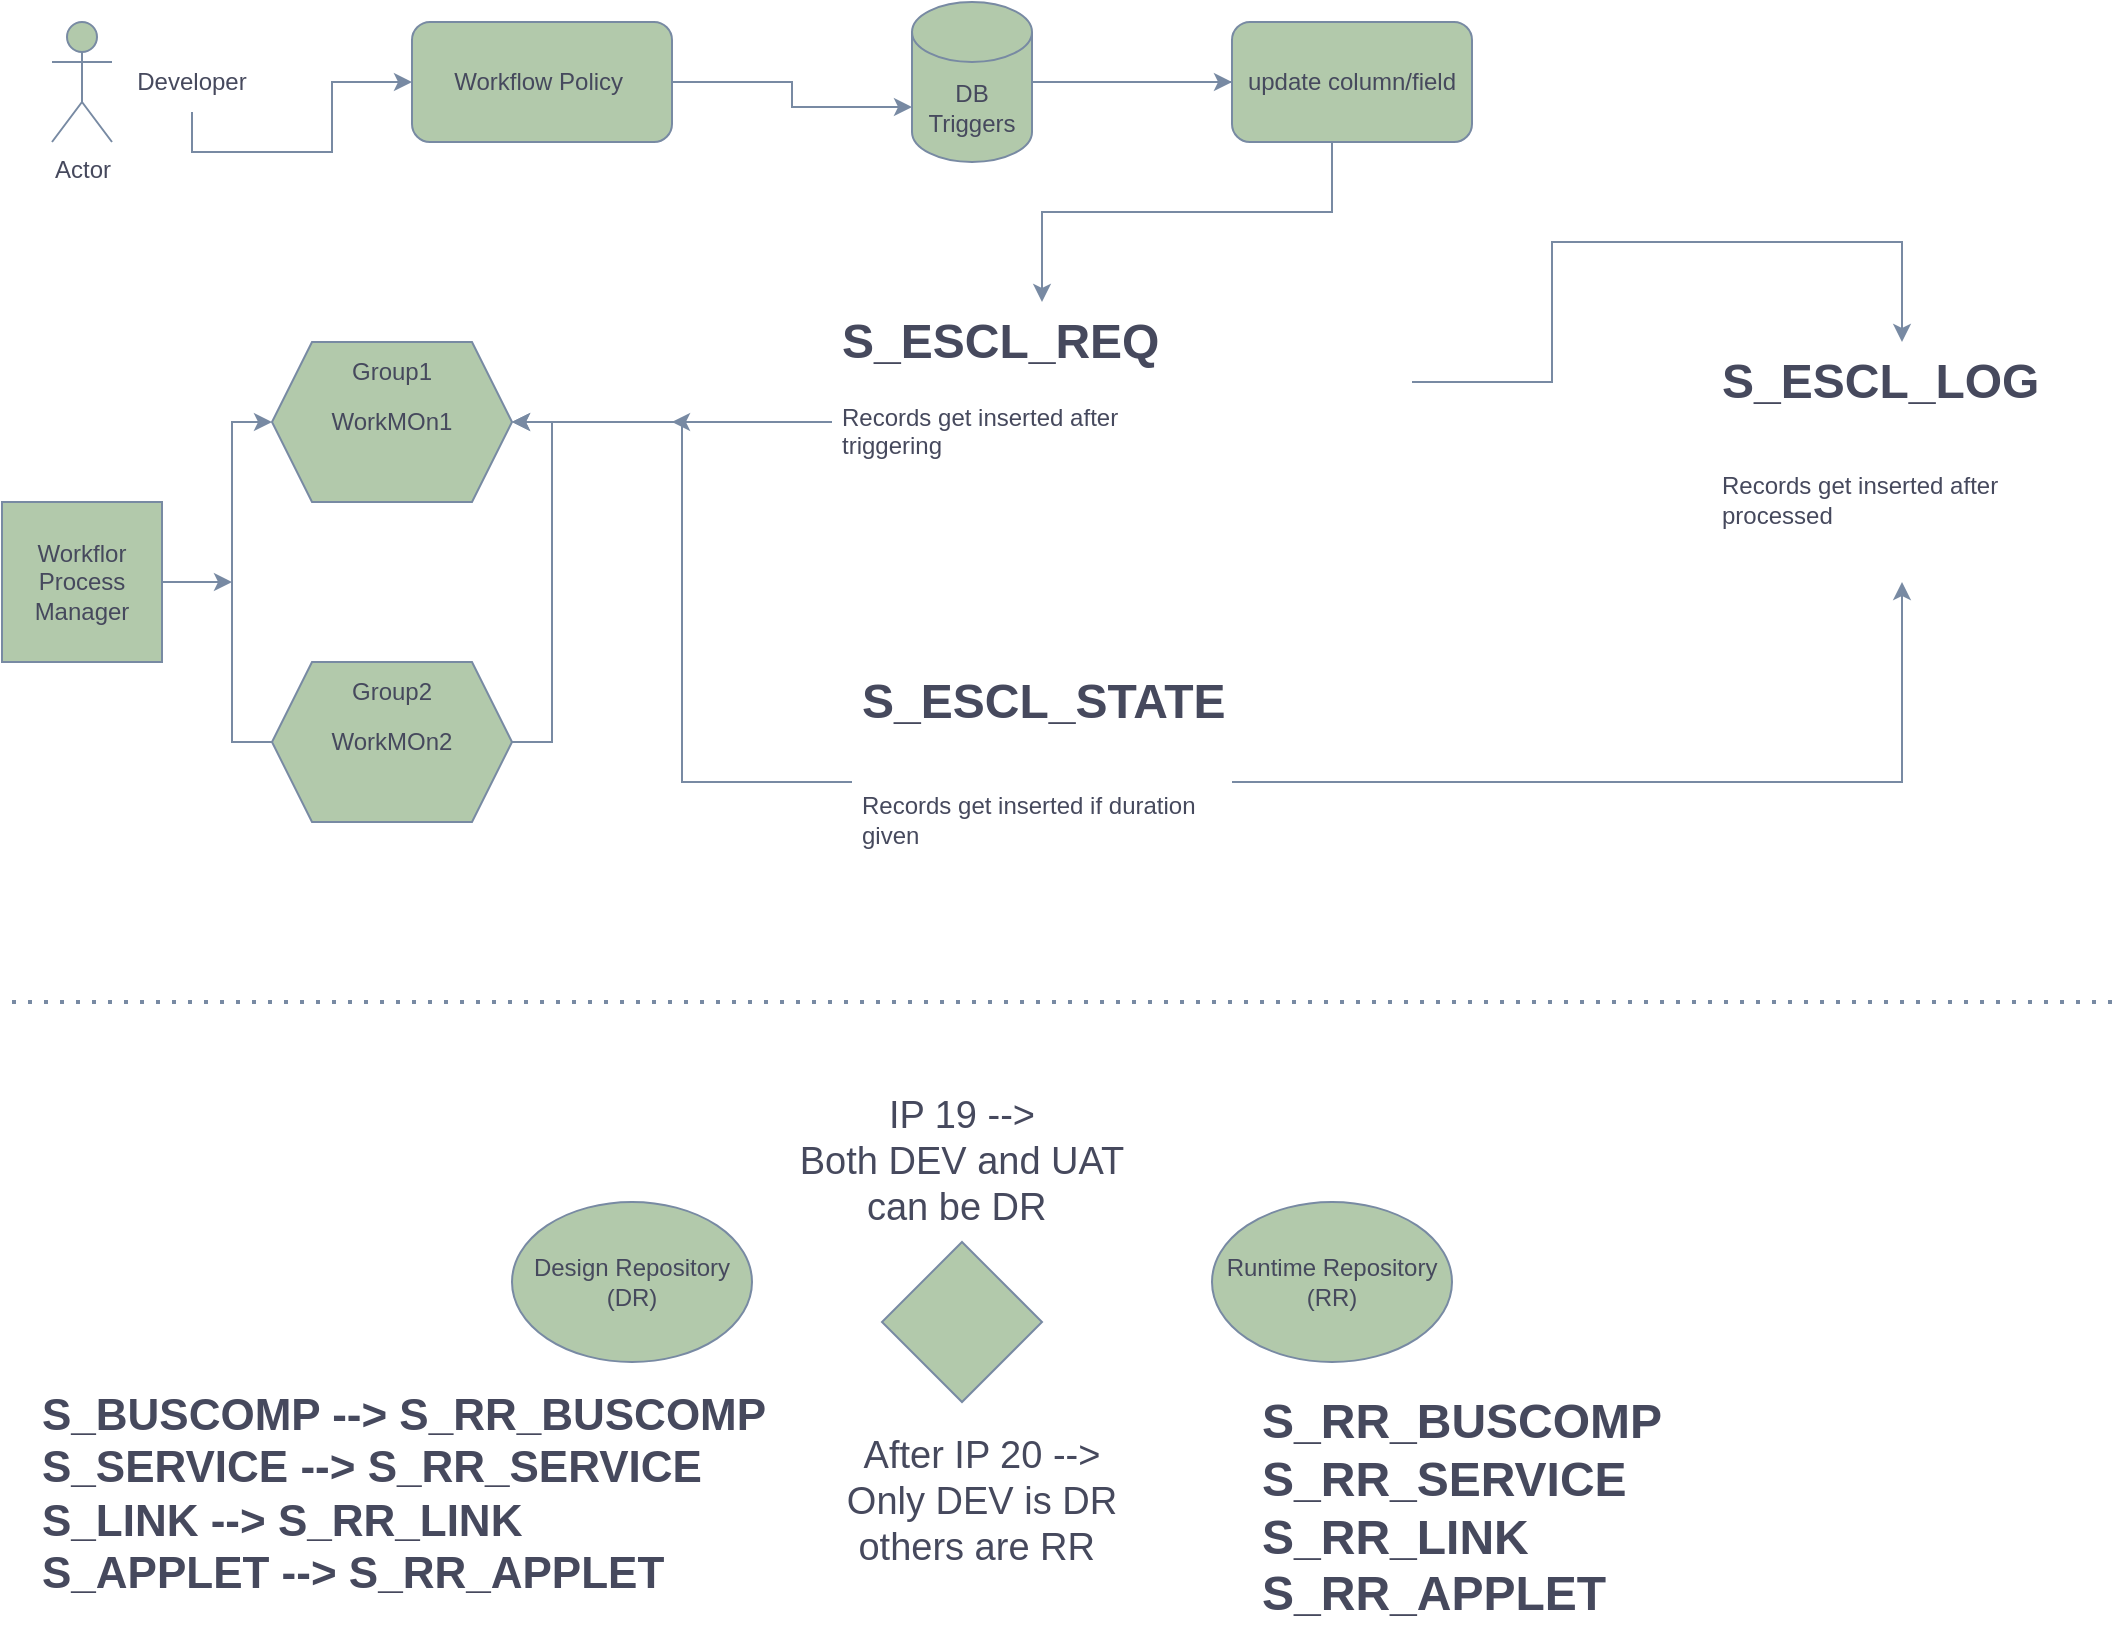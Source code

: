 <mxfile version="21.3.2" type="github" pages="6">
  <diagram name="ESC_REQ" id="Ywe14RbW6P2eDKHMHFVZ">
    <mxGraphModel dx="1221" dy="641" grid="1" gridSize="10" guides="1" tooltips="1" connect="1" arrows="1" fold="1" page="1" pageScale="1" pageWidth="850" pageHeight="1100" math="0" shadow="0">
      <root>
        <mxCell id="0" />
        <mxCell id="1" parent="0" />
        <mxCell id="HHEKbCP6B28gTf2cOCdv-2" value="Actor" style="shape=umlActor;verticalLabelPosition=bottom;verticalAlign=top;html=1;outlineConnect=0;labelBackgroundColor=none;fillColor=#B2C9AB;strokeColor=#788AA3;fontColor=#46495D;" parent="1" vertex="1">
          <mxGeometry x="50" y="30" width="30" height="60" as="geometry" />
        </mxCell>
        <mxCell id="HHEKbCP6B28gTf2cOCdv-20" style="edgeStyle=orthogonalEdgeStyle;rounded=0;orthogonalLoop=1;jettySize=auto;html=1;exitX=0.5;exitY=1;exitDx=0;exitDy=0;labelBackgroundColor=none;strokeColor=#788AA3;fontColor=default;" parent="1" source="HHEKbCP6B28gTf2cOCdv-3" target="HHEKbCP6B28gTf2cOCdv-19" edge="1">
          <mxGeometry relative="1" as="geometry" />
        </mxCell>
        <mxCell id="HHEKbCP6B28gTf2cOCdv-3" value="Developer" style="text;html=1;strokeColor=none;fillColor=none;align=center;verticalAlign=middle;whiteSpace=wrap;rounded=0;labelBackgroundColor=none;fontColor=#46495D;" parent="1" vertex="1">
          <mxGeometry x="90" y="45" width="60" height="30" as="geometry" />
        </mxCell>
        <mxCell id="HHEKbCP6B28gTf2cOCdv-4" value="WorkMOn1" style="shape=hexagon;perimeter=hexagonPerimeter2;whiteSpace=wrap;html=1;fixedSize=1;labelBackgroundColor=none;fillColor=#B2C9AB;strokeColor=#788AA3;fontColor=#46495D;" parent="1" vertex="1">
          <mxGeometry x="160" y="190" width="120" height="80" as="geometry" />
        </mxCell>
        <mxCell id="HHEKbCP6B28gTf2cOCdv-27" style="edgeStyle=orthogonalEdgeStyle;rounded=0;orthogonalLoop=1;jettySize=auto;html=1;exitX=1;exitY=0.5;exitDx=0;exitDy=0;entryX=1;entryY=0.5;entryDx=0;entryDy=0;labelBackgroundColor=none;strokeColor=#788AA3;fontColor=default;" parent="1" source="HHEKbCP6B28gTf2cOCdv-5" target="HHEKbCP6B28gTf2cOCdv-4" edge="1">
          <mxGeometry relative="1" as="geometry" />
        </mxCell>
        <mxCell id="HHEKbCP6B28gTf2cOCdv-5" value="WorkMOn2" style="shape=hexagon;perimeter=hexagonPerimeter2;whiteSpace=wrap;html=1;fixedSize=1;labelBackgroundColor=none;fillColor=#B2C9AB;strokeColor=#788AA3;fontColor=#46495D;" parent="1" vertex="1">
          <mxGeometry x="160" y="350" width="120" height="80" as="geometry" />
        </mxCell>
        <mxCell id="HHEKbCP6B28gTf2cOCdv-22" style="edgeStyle=orthogonalEdgeStyle;rounded=0;orthogonalLoop=1;jettySize=auto;html=1;labelBackgroundColor=none;strokeColor=#788AA3;fontColor=default;" parent="1" source="HHEKbCP6B28gTf2cOCdv-6" target="HHEKbCP6B28gTf2cOCdv-12" edge="1">
          <mxGeometry relative="1" as="geometry">
            <Array as="points">
              <mxPoint x="690" y="60" />
              <mxPoint x="690" y="125" />
              <mxPoint x="545" y="125" />
            </Array>
          </mxGeometry>
        </mxCell>
        <mxCell id="HHEKbCP6B28gTf2cOCdv-29" style="edgeStyle=orthogonalEdgeStyle;rounded=0;orthogonalLoop=1;jettySize=auto;html=1;entryX=0;entryY=0.5;entryDx=0;entryDy=0;labelBackgroundColor=none;strokeColor=#788AA3;fontColor=default;" parent="1" source="HHEKbCP6B28gTf2cOCdv-6" target="HHEKbCP6B28gTf2cOCdv-28" edge="1">
          <mxGeometry relative="1" as="geometry" />
        </mxCell>
        <mxCell id="HHEKbCP6B28gTf2cOCdv-6" value="DB Triggers" style="shape=cylinder3;whiteSpace=wrap;html=1;boundedLbl=1;backgroundOutline=1;size=15;labelBackgroundColor=none;fillColor=#B2C9AB;strokeColor=#788AA3;fontColor=#46495D;" parent="1" vertex="1">
          <mxGeometry x="480" y="20" width="60" height="80" as="geometry" />
        </mxCell>
        <mxCell id="HHEKbCP6B28gTf2cOCdv-17" style="edgeStyle=orthogonalEdgeStyle;rounded=0;orthogonalLoop=1;jettySize=auto;html=1;entryX=0;entryY=0.5;entryDx=0;entryDy=0;exitX=0;exitY=0.5;exitDx=0;exitDy=0;labelBackgroundColor=none;strokeColor=#788AA3;fontColor=default;" parent="1" source="HHEKbCP6B28gTf2cOCdv-5" target="HHEKbCP6B28gTf2cOCdv-4" edge="1">
          <mxGeometry relative="1" as="geometry" />
        </mxCell>
        <mxCell id="HHEKbCP6B28gTf2cOCdv-18" style="edgeStyle=orthogonalEdgeStyle;rounded=0;orthogonalLoop=1;jettySize=auto;html=1;labelBackgroundColor=none;strokeColor=#788AA3;fontColor=default;" parent="1" source="HHEKbCP6B28gTf2cOCdv-8" edge="1">
          <mxGeometry relative="1" as="geometry">
            <mxPoint x="140" y="310" as="targetPoint" />
          </mxGeometry>
        </mxCell>
        <mxCell id="HHEKbCP6B28gTf2cOCdv-8" value="Workflor Process Manager" style="whiteSpace=wrap;html=1;aspect=fixed;labelBackgroundColor=none;fillColor=#B2C9AB;strokeColor=#788AA3;fontColor=#46495D;" parent="1" vertex="1">
          <mxGeometry x="25" y="270" width="80" height="80" as="geometry" />
        </mxCell>
        <mxCell id="HHEKbCP6B28gTf2cOCdv-9" value="Group1" style="text;html=1;strokeColor=none;fillColor=none;align=center;verticalAlign=middle;whiteSpace=wrap;rounded=0;labelBackgroundColor=none;fontColor=#46495D;" parent="1" vertex="1">
          <mxGeometry x="190" y="190" width="60" height="30" as="geometry" />
        </mxCell>
        <mxCell id="HHEKbCP6B28gTf2cOCdv-10" value="Group2" style="text;html=1;strokeColor=none;fillColor=none;align=center;verticalAlign=middle;whiteSpace=wrap;rounded=0;labelBackgroundColor=none;fontColor=#46495D;" parent="1" vertex="1">
          <mxGeometry x="190" y="350" width="60" height="30" as="geometry" />
        </mxCell>
        <mxCell id="HHEKbCP6B28gTf2cOCdv-16" style="edgeStyle=orthogonalEdgeStyle;rounded=0;orthogonalLoop=1;jettySize=auto;html=1;labelBackgroundColor=none;strokeColor=#788AA3;fontColor=default;" parent="1" source="HHEKbCP6B28gTf2cOCdv-11" target="HHEKbCP6B28gTf2cOCdv-13" edge="1">
          <mxGeometry relative="1" as="geometry" />
        </mxCell>
        <mxCell id="HHEKbCP6B28gTf2cOCdv-24" style="edgeStyle=orthogonalEdgeStyle;rounded=0;orthogonalLoop=1;jettySize=auto;html=1;entryX=1;entryY=0.5;entryDx=0;entryDy=0;labelBackgroundColor=none;strokeColor=#788AA3;fontColor=default;" parent="1" source="HHEKbCP6B28gTf2cOCdv-11" target="HHEKbCP6B28gTf2cOCdv-4" edge="1">
          <mxGeometry relative="1" as="geometry">
            <mxPoint x="360" y="230" as="targetPoint" />
          </mxGeometry>
        </mxCell>
        <mxCell id="HHEKbCP6B28gTf2cOCdv-11" value="&lt;h1&gt;S_ESCL_STATE&lt;/h1&gt;&lt;div&gt;&lt;br&gt;&lt;/div&gt;&lt;div&gt;Records get inserted if duration given&lt;/div&gt;" style="text;html=1;strokeColor=none;fillColor=none;spacing=5;spacingTop=-20;whiteSpace=wrap;overflow=hidden;rounded=0;labelBackgroundColor=none;fontColor=#46495D;" parent="1" vertex="1">
          <mxGeometry x="450" y="350" width="190" height="120" as="geometry" />
        </mxCell>
        <mxCell id="HHEKbCP6B28gTf2cOCdv-15" style="edgeStyle=orthogonalEdgeStyle;rounded=0;orthogonalLoop=1;jettySize=auto;html=1;labelBackgroundColor=none;strokeColor=#788AA3;fontColor=default;" parent="1" target="HHEKbCP6B28gTf2cOCdv-13" edge="1">
          <mxGeometry relative="1" as="geometry">
            <Array as="points">
              <mxPoint x="800" y="210" />
              <mxPoint x="800" y="140" />
              <mxPoint x="975" y="140" />
            </Array>
            <mxPoint x="730" y="210" as="sourcePoint" />
          </mxGeometry>
        </mxCell>
        <mxCell id="HHEKbCP6B28gTf2cOCdv-26" style="edgeStyle=orthogonalEdgeStyle;rounded=0;orthogonalLoop=1;jettySize=auto;html=1;labelBackgroundColor=none;strokeColor=#788AA3;fontColor=default;" parent="1" source="HHEKbCP6B28gTf2cOCdv-12" edge="1">
          <mxGeometry relative="1" as="geometry">
            <mxPoint x="360" y="230" as="targetPoint" />
          </mxGeometry>
        </mxCell>
        <mxCell id="HHEKbCP6B28gTf2cOCdv-12" value="&lt;h1&gt;S_ESCL_REQ&lt;/h1&gt;&lt;div&gt;Records get inserted after triggering&lt;/div&gt;" style="text;html=1;strokeColor=none;fillColor=none;spacing=5;spacingTop=-20;whiteSpace=wrap;overflow=hidden;rounded=0;labelBackgroundColor=none;fontColor=#46495D;" parent="1" vertex="1">
          <mxGeometry x="440" y="170" width="190" height="120" as="geometry" />
        </mxCell>
        <mxCell id="HHEKbCP6B28gTf2cOCdv-13" value="&lt;h1&gt;S_ESCL_LOG&lt;/h1&gt;&lt;div&gt;&lt;br&gt;&lt;/div&gt;&lt;div&gt;Records get inserted after processed&lt;/div&gt;&lt;div&gt;&lt;br&gt;&lt;/div&gt;" style="text;html=1;strokeColor=none;fillColor=none;spacing=5;spacingTop=-20;whiteSpace=wrap;overflow=hidden;rounded=0;labelBackgroundColor=none;fontColor=#46495D;" parent="1" vertex="1">
          <mxGeometry x="880" y="190" width="190" height="120" as="geometry" />
        </mxCell>
        <mxCell id="HHEKbCP6B28gTf2cOCdv-21" style="edgeStyle=orthogonalEdgeStyle;rounded=0;orthogonalLoop=1;jettySize=auto;html=1;entryX=0;entryY=0;entryDx=0;entryDy=52.5;entryPerimeter=0;labelBackgroundColor=none;strokeColor=#788AA3;fontColor=default;" parent="1" source="HHEKbCP6B28gTf2cOCdv-19" target="HHEKbCP6B28gTf2cOCdv-6" edge="1">
          <mxGeometry relative="1" as="geometry" />
        </mxCell>
        <mxCell id="HHEKbCP6B28gTf2cOCdv-19" value="Workflow Policy&amp;nbsp;" style="rounded=1;whiteSpace=wrap;html=1;labelBackgroundColor=none;fillColor=#B2C9AB;strokeColor=#788AA3;fontColor=#46495D;" parent="1" vertex="1">
          <mxGeometry x="230" y="30" width="130" height="60" as="geometry" />
        </mxCell>
        <mxCell id="HHEKbCP6B28gTf2cOCdv-28" value="update column/field&lt;br&gt;" style="rounded=1;whiteSpace=wrap;html=1;labelBackgroundColor=none;fillColor=#B2C9AB;strokeColor=#788AA3;fontColor=#46495D;" parent="1" vertex="1">
          <mxGeometry x="640" y="30" width="120" height="60" as="geometry" />
        </mxCell>
        <mxCell id="HHEKbCP6B28gTf2cOCdv-30" value="Design Repository&lt;br&gt;(DR)" style="ellipse;whiteSpace=wrap;html=1;labelBackgroundColor=none;fillColor=#B2C9AB;strokeColor=#788AA3;fontColor=#46495D;" parent="1" vertex="1">
          <mxGeometry x="280" y="620" width="120" height="80" as="geometry" />
        </mxCell>
        <mxCell id="HHEKbCP6B28gTf2cOCdv-31" value="Runtime Repository&lt;br&gt;(RR)" style="ellipse;whiteSpace=wrap;html=1;labelBackgroundColor=none;fillColor=#B2C9AB;strokeColor=#788AA3;fontColor=#46495D;" parent="1" vertex="1">
          <mxGeometry x="630" y="620" width="120" height="80" as="geometry" />
        </mxCell>
        <mxCell id="HHEKbCP6B28gTf2cOCdv-32" value="&lt;font style=&quot;font-size: 19px;&quot;&gt;IP 19 --&amp;gt;&lt;br&gt;Both DEV and UAT can be DR&amp;nbsp;&lt;br&gt;&lt;/font&gt;" style="text;html=1;strokeColor=none;fillColor=none;align=center;verticalAlign=middle;whiteSpace=wrap;rounded=0;labelBackgroundColor=none;fontColor=#46495D;" parent="1" vertex="1">
          <mxGeometry x="420" y="550" width="170" height="100" as="geometry" />
        </mxCell>
        <mxCell id="HHEKbCP6B28gTf2cOCdv-33" value="&lt;font style=&quot;font-size: 19px;&quot;&gt;After IP 20 --&amp;gt;&lt;br&gt;Only DEV is DR&lt;br&gt;others are RR&amp;nbsp;&lt;br&gt;&lt;/font&gt;" style="text;html=1;strokeColor=none;fillColor=none;align=center;verticalAlign=middle;whiteSpace=wrap;rounded=0;labelBackgroundColor=none;fontColor=#46495D;" parent="1" vertex="1">
          <mxGeometry x="430" y="720" width="170" height="100" as="geometry" />
        </mxCell>
        <mxCell id="HHEKbCP6B28gTf2cOCdv-34" value="" style="rhombus;whiteSpace=wrap;html=1;labelBackgroundColor=none;fillColor=#B2C9AB;strokeColor=#788AA3;fontColor=#46495D;" parent="1" vertex="1">
          <mxGeometry x="465" y="640" width="80" height="80" as="geometry" />
        </mxCell>
        <mxCell id="HHEKbCP6B28gTf2cOCdv-37" value="&lt;h1 style=&quot;font-size: 22px;&quot;&gt;S_BUSCOMP --&amp;gt; S_RR_BUSCOMP&lt;br&gt;S_SERVICE --&amp;gt; S_RR_SERVICE&lt;br&gt;S_LINK --&amp;gt; S_RR_LINK&lt;br&gt;S_APPLET --&amp;gt; S_RR_APPLET&lt;/h1&gt;" style="text;html=1;strokeColor=none;fillColor=none;spacing=5;spacingTop=-20;whiteSpace=wrap;overflow=hidden;rounded=0;labelBackgroundColor=none;fontColor=#46495D;" parent="1" vertex="1">
          <mxGeometry x="40" y="709" width="390" height="131" as="geometry" />
        </mxCell>
        <mxCell id="HHEKbCP6B28gTf2cOCdv-38" value="&lt;h1&gt;S_RR_BUSCOMP&lt;br&gt;S_RR_SERVICE&lt;br&gt;S_RR_LINK&lt;br&gt;S_RR_APPLET&lt;/h1&gt;" style="text;html=1;strokeColor=none;fillColor=none;spacing=5;spacingTop=-20;whiteSpace=wrap;overflow=hidden;rounded=0;labelBackgroundColor=none;fontColor=#46495D;" parent="1" vertex="1">
          <mxGeometry x="650" y="710" width="270" height="130" as="geometry" />
        </mxCell>
        <mxCell id="rnZftHIcPiG4dm4SEOKV-1" value="" style="endArrow=none;dashed=1;html=1;dashPattern=1 3;strokeWidth=2;rounded=0;labelBackgroundColor=none;strokeColor=#788AA3;fontColor=default;" parent="1" edge="1">
          <mxGeometry width="50" height="50" relative="1" as="geometry">
            <mxPoint x="30" y="520" as="sourcePoint" />
            <mxPoint x="1080" y="520" as="targetPoint" />
          </mxGeometry>
        </mxCell>
      </root>
    </mxGraphModel>
  </diagram>
  <diagram id="s6p6ASZBu386ZysmdqEN" name="Workspace">
    <mxGraphModel dx="2594" dy="2016" grid="1" gridSize="10" guides="1" tooltips="1" connect="1" arrows="1" fold="1" page="1" pageScale="1" pageWidth="850" pageHeight="1100" math="0" shadow="0">
      <root>
        <mxCell id="0" />
        <mxCell id="1" parent="0" />
        <mxCell id="8Nf-B0QJGy1sJNe0rYy2-1" value="" style="points=[[0,0,0],[0.25,0,0],[0.5,0,0],[0.75,0,0],[1,0,0],[0,1,0],[0.25,1,0],[0.5,1,0],[0.75,1,0],[1,1,0],[0,0.25,0],[0,0.5,0],[0,0.75,0],[1,0.25,0],[1,0.5,0],[1,0.75,0]];outlineConnect=0;fontColor=#143642;gradientDirection=north;fillColor=#FAE5C7;strokeColor=#0F8B8D;dashed=0;verticalLabelPosition=bottom;verticalAlign=top;align=center;html=1;fontSize=12;fontStyle=0;aspect=fixed;shape=mxgraph.aws4.resourceIcon;resIcon=mxgraph.aws4.workspaces;rounded=0;labelBackgroundColor=none;" vertex="1" parent="1">
          <mxGeometry x="370" y="30" width="78" height="78" as="geometry" />
        </mxCell>
        <mxCell id="8Nf-B0QJGy1sJNe0rYy2-2" value="MAIN WS" style="text;html=1;strokeColor=none;fillColor=none;align=center;verticalAlign=middle;whiteSpace=wrap;rounded=0;labelBackgroundColor=none;fontColor=#143642;" vertex="1" parent="1">
          <mxGeometry x="379" y="-10" width="60" height="30" as="geometry" />
        </mxCell>
        <mxCell id="8Nf-B0QJGy1sJNe0rYy2-3" value="" style="image;aspect=fixed;html=1;points=[];align=center;fontSize=12;image=img/lib/azure2/compute/Workspaces.svg;rounded=0;labelBackgroundColor=none;fillColor=#FAE5C7;strokeColor=#0F8B8D;fontColor=#143642;" vertex="1" parent="1">
          <mxGeometry x="785" y="130" width="65" height="56.0" as="geometry" />
        </mxCell>
        <mxCell id="8Nf-B0QJGy1sJNe0rYy2-12" style="edgeStyle=orthogonalEdgeStyle;rounded=0;orthogonalLoop=1;jettySize=auto;html=1;labelBackgroundColor=none;strokeColor=#A8201A;fontColor=default;" edge="1" parent="1" source="8Nf-B0QJGy1sJNe0rYy2-4" target="8Nf-B0QJGy1sJNe0rYy2-10">
          <mxGeometry relative="1" as="geometry">
            <mxPoint x="60" y="-100" as="targetPoint" />
            <Array as="points">
              <mxPoint x="30" y="-10" />
              <mxPoint x="32" y="-10" />
            </Array>
          </mxGeometry>
        </mxCell>
        <mxCell id="8Nf-B0QJGy1sJNe0rYy2-4" value="" style="image;aspect=fixed;html=1;points=[];align=center;fontSize=12;image=img/lib/azure2/compute/Workspaces.svg;rounded=0;labelBackgroundColor=none;fillColor=#FAE5C7;strokeColor=#0F8B8D;fontColor=#143642;" vertex="1" parent="1">
          <mxGeometry x="-3" y="130" width="65" height="56.0" as="geometry" />
        </mxCell>
        <mxCell id="8Nf-B0QJGy1sJNe0rYy2-10" value="" style="image;aspect=fixed;html=1;points=[];align=center;fontSize=12;image=img/lib/azure2/preview/Web_Environment.svg;rounded=0;labelBackgroundColor=none;fillColor=#FAE5C7;strokeColor=#0F8B8D;fontColor=#143642;" vertex="1" parent="1">
          <mxGeometry y="-130" width="64" height="66" as="geometry" />
        </mxCell>
        <mxCell id="8Nf-B0QJGy1sJNe0rYy2-11" value="" style="image;aspect=fixed;html=1;points=[];align=center;fontSize=12;image=img/lib/azure2/preview/Web_Environment.svg;rounded=0;labelBackgroundColor=none;fillColor=#FAE5C7;strokeColor=#0F8B8D;fontColor=#143642;" vertex="1" parent="1">
          <mxGeometry x="790" y="-130" width="64" height="66" as="geometry" />
        </mxCell>
        <mxCell id="8Nf-B0QJGy1sJNe0rYy2-15" value="" style="edgeStyle=none;orthogonalLoop=1;jettySize=auto;html=1;endArrow=classic;startArrow=classic;endSize=8;startSize=8;rounded=0;entryX=0.01;entryY=0.314;entryDx=0;entryDy=0;entryPerimeter=0;labelBackgroundColor=none;strokeColor=#A8201A;fontColor=default;" edge="1" parent="1" target="8Nf-B0QJGy1sJNe0rYy2-3">
          <mxGeometry width="100" relative="1" as="geometry">
            <mxPoint x="448" y="68.5" as="sourcePoint" />
            <mxPoint x="548" y="68.5" as="targetPoint" />
            <Array as="points" />
          </mxGeometry>
        </mxCell>
        <mxCell id="8Nf-B0QJGy1sJNe0rYy2-16" value="" style="endArrow=classic;html=1;rounded=0;entryX=0.985;entryY=0.507;entryDx=0;entryDy=0;entryPerimeter=0;exitX=0;exitY=0.5;exitDx=0;exitDy=0;exitPerimeter=0;labelBackgroundColor=none;strokeColor=#A8201A;fontColor=default;" edge="1" parent="1" source="8Nf-B0QJGy1sJNe0rYy2-1" target="8Nf-B0QJGy1sJNe0rYy2-4">
          <mxGeometry width="50" height="50" relative="1" as="geometry">
            <mxPoint x="170" y="120" as="sourcePoint" />
            <mxPoint x="310" y="10" as="targetPoint" />
          </mxGeometry>
        </mxCell>
        <mxCell id="8Nf-B0QJGy1sJNe0rYy2-17" style="edgeStyle=orthogonalEdgeStyle;rounded=0;orthogonalLoop=1;jettySize=auto;html=1;labelBackgroundColor=none;strokeColor=#A8201A;fontColor=default;" edge="1" parent="1">
          <mxGeometry relative="1" as="geometry">
            <mxPoint x="821.5" y="-70" as="targetPoint" />
            <mxPoint x="821.5" y="114" as="sourcePoint" />
            <Array as="points">
              <mxPoint x="821.5" y="-16" />
              <mxPoint x="821.5" y="-16" />
            </Array>
          </mxGeometry>
        </mxCell>
        <mxCell id="8Nf-B0QJGy1sJNe0rYy2-18" value="AMSBOA680" style="ellipse;whiteSpace=wrap;html=1;rounded=0;labelBackgroundColor=none;fillColor=#FAE5C7;strokeColor=#0F8B8D;fontColor=#143642;" vertex="1" parent="1">
          <mxGeometry x="-30.5" y="-210" width="120" height="80" as="geometry" />
        </mxCell>
        <mxCell id="8Nf-B0QJGy1sJNe0rYy2-20" value="AMSBOA721" style="ellipse;whiteSpace=wrap;html=1;rounded=0;labelBackgroundColor=none;fillColor=#FAE5C7;strokeColor=#0F8B8D;fontColor=#143642;" vertex="1" parent="1">
          <mxGeometry x="762" y="-210" width="120" height="80" as="geometry" />
        </mxCell>
        <mxCell id="8Nf-B0QJGy1sJNe0rYy2-27" value="&lt;h1&gt;Strategic INT WS&lt;/h1&gt;&lt;p&gt;Parent INT WS use to move to AMSBOA680 only&lt;/p&gt;" style="text;html=1;strokeColor=none;fillColor=none;spacing=5;spacingTop=-20;whiteSpace=wrap;overflow=hidden;rounded=0;labelBackgroundColor=none;fontColor=#143642;" vertex="1" parent="1">
          <mxGeometry x="-160" y="-30" width="190" height="120" as="geometry" />
        </mxCell>
        <mxCell id="8Nf-B0QJGy1sJNe0rYy2-28" value="&lt;h1&gt;Monthly release INT WS&lt;/h1&gt;&lt;p&gt;&lt;b&gt;Use for monthly release&lt;/b&gt;&lt;/p&gt;" style="text;html=1;strokeColor=none;fillColor=none;spacing=5;spacingTop=-20;whiteSpace=wrap;overflow=hidden;rounded=0;labelBackgroundColor=none;fontColor=#143642;" vertex="1" parent="1">
          <mxGeometry x="820" y="-10" width="191" height="130" as="geometry" />
        </mxCell>
        <mxCell id="8Nf-B0QJGy1sJNe0rYy2-29" value="&lt;font style=&quot;font-size: 14px;&quot;&gt;works INT to MAIN or MAIN to INT&lt;/font&gt;" style="text;html=1;strokeColor=none;fillColor=none;align=center;verticalAlign=middle;whiteSpace=wrap;rounded=0;labelBackgroundColor=none;fontColor=#143642;" vertex="1" parent="1">
          <mxGeometry x="570" y="50" width="120" height="50" as="geometry" />
        </mxCell>
        <mxCell id="8Nf-B0QJGy1sJNe0rYy2-31" value="" style="image;aspect=fixed;html=1;points=[];align=center;fontSize=12;image=img/lib/azure2/compute/Workspaces.svg;rounded=0;labelBackgroundColor=none;fillColor=#FAE5C7;strokeColor=#0F8B8D;fontColor=#143642;" vertex="1" parent="1">
          <mxGeometry x="64" y="240" width="65" height="56.0" as="geometry" />
        </mxCell>
        <mxCell id="8Nf-B0QJGy1sJNe0rYy2-36" value="" style="endArrow=classic;startArrow=classic;html=1;rounded=0;labelBackgroundColor=none;strokeColor=#A8201A;fontColor=default;" edge="1" parent="1">
          <mxGeometry width="50" height="50" relative="1" as="geometry">
            <mxPoint x="60" y="270" as="sourcePoint" />
            <mxPoint x="30" y="180" as="targetPoint" />
            <Array as="points">
              <mxPoint x="30" y="270" />
            </Array>
          </mxGeometry>
        </mxCell>
        <mxCell id="8Nf-B0QJGy1sJNe0rYy2-38" value="&lt;font style=&quot;font-size: 14px;&quot;&gt;Child Int WS 1&lt;/font&gt;" style="text;html=1;align=center;verticalAlign=middle;resizable=0;points=[];autosize=1;strokeColor=none;fillColor=none;rounded=0;labelBackgroundColor=none;fontColor=#143642;" vertex="1" parent="1">
          <mxGeometry x="124.5" y="248" width="110" height="30" as="geometry" />
        </mxCell>
        <mxCell id="8Nf-B0QJGy1sJNe0rYy2-39" value="" style="image;aspect=fixed;html=1;points=[];align=center;fontSize=12;image=img/lib/azure2/compute/Workspaces.svg;rounded=0;labelBackgroundColor=none;fillColor=#FAE5C7;strokeColor=#0F8B8D;fontColor=#143642;" vertex="1" parent="1">
          <mxGeometry x="64" y="320" width="65" height="56.0" as="geometry" />
        </mxCell>
        <mxCell id="8Nf-B0QJGy1sJNe0rYy2-40" value="&lt;font style=&quot;font-size: 14px;&quot;&gt;Child Int WS 2&lt;/font&gt;" style="text;html=1;align=center;verticalAlign=middle;resizable=0;points=[];autosize=1;strokeColor=none;fillColor=none;rounded=0;labelBackgroundColor=none;fontColor=#143642;" vertex="1" parent="1">
          <mxGeometry x="140" y="330" width="110" height="30" as="geometry" />
        </mxCell>
        <mxCell id="8Nf-B0QJGy1sJNe0rYy2-41" value="" style="endArrow=classic;html=1;rounded=0;entryX=-0.026;entryY=0.463;entryDx=0;entryDy=0;entryPerimeter=0;labelBackgroundColor=none;strokeColor=#A8201A;fontColor=default;" edge="1" parent="1" target="8Nf-B0QJGy1sJNe0rYy2-39">
          <mxGeometry width="50" height="50" relative="1" as="geometry">
            <mxPoint x="30" y="270" as="sourcePoint" />
            <mxPoint x="10" y="323" as="targetPoint" />
            <Array as="points">
              <mxPoint x="30" y="346" />
            </Array>
          </mxGeometry>
        </mxCell>
        <mxCell id="8Nf-B0QJGy1sJNe0rYy2-44" value="" style="endArrow=none;dashed=1;html=1;dashPattern=1 3;strokeWidth=2;rounded=0;labelBackgroundColor=none;strokeColor=#A8201A;fontColor=default;" edge="1" parent="1">
          <mxGeometry width="50" height="50" relative="1" as="geometry">
            <mxPoint x="30" y="420" as="sourcePoint" />
            <mxPoint x="30" y="350" as="targetPoint" />
          </mxGeometry>
        </mxCell>
        <mxCell id="8Nf-B0QJGy1sJNe0rYy2-45" value="&lt;font style=&quot;font-size: 18px;&quot;&gt;So on&lt;/font&gt;" style="text;html=1;align=center;verticalAlign=middle;resizable=0;points=[];autosize=1;strokeColor=none;fillColor=none;rounded=0;labelBackgroundColor=none;fontColor=#143642;" vertex="1" parent="1">
          <mxGeometry x="19.5" y="420" width="70" height="40" as="geometry" />
        </mxCell>
        <mxCell id="8Nf-B0QJGy1sJNe0rYy2-46" value="&lt;b&gt;&lt;font style=&quot;font-size: 18px;&quot;&gt;Strategic WS changes should not move to MAIN workspace in any case&lt;/font&gt;&lt;/b&gt;" style="ellipse;whiteSpace=wrap;html=1;rounded=0;labelBackgroundColor=none;fillColor=#FAE5C7;strokeColor=#0F8B8D;fontColor=#143642;" vertex="1" parent="1">
          <mxGeometry x="-193" y="196" width="190" height="180" as="geometry" />
        </mxCell>
        <mxCell id="8Nf-B0QJGy1sJNe0rYy2-47" value="" style="image;aspect=fixed;html=1;points=[];align=center;fontSize=12;image=img/lib/azure2/compute/Workspaces.svg;rounded=0;labelBackgroundColor=none;fillColor=#FAE5C7;strokeColor=#0F8B8D;fontColor=#143642;" vertex="1" parent="1">
          <mxGeometry x="854.5" y="240" width="65" height="56.0" as="geometry" />
        </mxCell>
        <mxCell id="8Nf-B0QJGy1sJNe0rYy2-48" value="" style="endArrow=classic;startArrow=classic;html=1;rounded=0;labelBackgroundColor=none;strokeColor=#A8201A;fontColor=default;" edge="1" parent="1">
          <mxGeometry width="50" height="50" relative="1" as="geometry">
            <mxPoint x="850.5" y="270" as="sourcePoint" />
            <mxPoint x="820.5" y="180" as="targetPoint" />
            <Array as="points">
              <mxPoint x="820.5" y="270" />
            </Array>
          </mxGeometry>
        </mxCell>
        <mxCell id="8Nf-B0QJGy1sJNe0rYy2-49" value="&lt;font style=&quot;font-size: 14px;&quot;&gt;Child Int WS 1&lt;/font&gt;" style="text;html=1;align=center;verticalAlign=middle;resizable=0;points=[];autosize=1;strokeColor=none;fillColor=none;rounded=0;labelBackgroundColor=none;fontColor=#143642;" vertex="1" parent="1">
          <mxGeometry x="915" y="248" width="110" height="30" as="geometry" />
        </mxCell>
        <mxCell id="8Nf-B0QJGy1sJNe0rYy2-50" value="" style="image;aspect=fixed;html=1;points=[];align=center;fontSize=12;image=img/lib/azure2/compute/Workspaces.svg;rounded=0;labelBackgroundColor=none;fillColor=#FAE5C7;strokeColor=#0F8B8D;fontColor=#143642;" vertex="1" parent="1">
          <mxGeometry x="854.5" y="320" width="65" height="56.0" as="geometry" />
        </mxCell>
        <mxCell id="8Nf-B0QJGy1sJNe0rYy2-51" value="&lt;font style=&quot;font-size: 14px;&quot;&gt;Child Int WS 2&lt;/font&gt;" style="text;html=1;align=center;verticalAlign=middle;resizable=0;points=[];autosize=1;strokeColor=none;fillColor=none;rounded=0;labelBackgroundColor=none;fontColor=#143642;" vertex="1" parent="1">
          <mxGeometry x="930.5" y="330" width="110" height="30" as="geometry" />
        </mxCell>
        <mxCell id="8Nf-B0QJGy1sJNe0rYy2-52" value="" style="endArrow=classic;html=1;rounded=0;entryX=-0.026;entryY=0.463;entryDx=0;entryDy=0;entryPerimeter=0;labelBackgroundColor=none;strokeColor=#A8201A;fontColor=default;" edge="1" parent="1" target="8Nf-B0QJGy1sJNe0rYy2-50">
          <mxGeometry width="50" height="50" relative="1" as="geometry">
            <mxPoint x="820.5" y="270" as="sourcePoint" />
            <mxPoint x="800.5" y="323" as="targetPoint" />
            <Array as="points">
              <mxPoint x="820.5" y="346" />
            </Array>
          </mxGeometry>
        </mxCell>
        <mxCell id="8Nf-B0QJGy1sJNe0rYy2-55" value="&lt;b&gt;Month 1&lt;/b&gt;" style="text;html=1;align=center;verticalAlign=middle;resizable=0;points=[];autosize=1;strokeColor=none;fillColor=none;rounded=0;labelBackgroundColor=none;fontColor=#143642;" vertex="1" parent="1">
          <mxGeometry x="854.5" y="143" width="70" height="30" as="geometry" />
        </mxCell>
        <mxCell id="8Nf-B0QJGy1sJNe0rYy2-56" value="" style="image;aspect=fixed;html=1;points=[];align=center;fontSize=12;image=img/lib/azure2/compute/Workspaces.svg;rounded=0;labelBackgroundColor=none;fillColor=#FAE5C7;strokeColor=#0F8B8D;fontColor=#143642;" vertex="1" parent="1">
          <mxGeometry x="790" y="407" width="65" height="56.0" as="geometry" />
        </mxCell>
        <mxCell id="8Nf-B0QJGy1sJNe0rYy2-57" value="" style="image;aspect=fixed;html=1;points=[];align=center;fontSize=12;image=img/lib/azure2/compute/Workspaces.svg;rounded=0;labelBackgroundColor=none;fillColor=#FAE5C7;strokeColor=#0F8B8D;fontColor=#143642;" vertex="1" parent="1">
          <mxGeometry x="859.5" y="517" width="65" height="56.0" as="geometry" />
        </mxCell>
        <mxCell id="8Nf-B0QJGy1sJNe0rYy2-58" value="" style="endArrow=classic;startArrow=classic;html=1;rounded=0;labelBackgroundColor=none;strokeColor=#A8201A;fontColor=default;" edge="1" parent="1">
          <mxGeometry width="50" height="50" relative="1" as="geometry">
            <mxPoint x="855.5" y="547" as="sourcePoint" />
            <mxPoint x="825.5" y="457" as="targetPoint" />
            <Array as="points">
              <mxPoint x="825.5" y="547" />
            </Array>
          </mxGeometry>
        </mxCell>
        <mxCell id="8Nf-B0QJGy1sJNe0rYy2-59" value="&lt;font style=&quot;font-size: 14px;&quot;&gt;Child Int WS 1&lt;/font&gt;" style="text;html=1;align=center;verticalAlign=middle;resizable=0;points=[];autosize=1;strokeColor=none;fillColor=none;rounded=0;labelBackgroundColor=none;fontColor=#143642;" vertex="1" parent="1">
          <mxGeometry x="920" y="525" width="110" height="30" as="geometry" />
        </mxCell>
        <mxCell id="8Nf-B0QJGy1sJNe0rYy2-60" value="" style="image;aspect=fixed;html=1;points=[];align=center;fontSize=12;image=img/lib/azure2/compute/Workspaces.svg;rounded=0;labelBackgroundColor=none;fillColor=#FAE5C7;strokeColor=#0F8B8D;fontColor=#143642;" vertex="1" parent="1">
          <mxGeometry x="859.5" y="597" width="65" height="56.0" as="geometry" />
        </mxCell>
        <mxCell id="8Nf-B0QJGy1sJNe0rYy2-61" value="&lt;font style=&quot;font-size: 14px;&quot;&gt;Child Int WS 2&lt;/font&gt;" style="text;html=1;align=center;verticalAlign=middle;resizable=0;points=[];autosize=1;strokeColor=none;fillColor=none;rounded=0;labelBackgroundColor=none;fontColor=#143642;" vertex="1" parent="1">
          <mxGeometry x="935.5" y="607" width="110" height="30" as="geometry" />
        </mxCell>
        <mxCell id="8Nf-B0QJGy1sJNe0rYy2-62" value="" style="endArrow=classic;html=1;rounded=0;entryX=-0.026;entryY=0.463;entryDx=0;entryDy=0;entryPerimeter=0;labelBackgroundColor=none;strokeColor=#A8201A;fontColor=default;" edge="1" parent="1" target="8Nf-B0QJGy1sJNe0rYy2-60">
          <mxGeometry width="50" height="50" relative="1" as="geometry">
            <mxPoint x="825.5" y="547" as="sourcePoint" />
            <mxPoint x="805.5" y="600" as="targetPoint" />
            <Array as="points">
              <mxPoint x="825.5" y="623" />
            </Array>
          </mxGeometry>
        </mxCell>
        <mxCell id="8Nf-B0QJGy1sJNe0rYy2-63" value="&lt;b&gt;Month 2&lt;/b&gt;" style="text;html=1;align=center;verticalAlign=middle;resizable=0;points=[];autosize=1;strokeColor=none;fillColor=none;rounded=0;labelBackgroundColor=none;fontColor=#143642;" vertex="1" parent="1">
          <mxGeometry x="859.5" y="420" width="70" height="30" as="geometry" />
        </mxCell>
        <mxCell id="8Nf-B0QJGy1sJNe0rYy2-72" value="" style="edgeStyle=none;orthogonalLoop=1;jettySize=auto;html=1;endArrow=classic;startArrow=classic;endSize=8;startSize=8;rounded=0;entryX=-0.028;entryY=0.442;entryDx=0;entryDy=0;entryPerimeter=0;labelBackgroundColor=none;strokeColor=#A8201A;fontColor=default;" edge="1" parent="1" target="8Nf-B0QJGy1sJNe0rYy2-56">
          <mxGeometry width="100" relative="1" as="geometry">
            <mxPoint x="458" y="78.5" as="sourcePoint" />
            <mxPoint x="796" y="158" as="targetPoint" />
            <Array as="points" />
          </mxGeometry>
        </mxCell>
        <mxCell id="8Nf-B0QJGy1sJNe0rYy2-75" value="" style="curved=1;endArrow=classic;html=1;rounded=0;labelBackgroundColor=none;strokeColor=#A8201A;fontColor=default;" edge="1" parent="1">
          <mxGeometry width="50" height="50" relative="1" as="geometry">
            <mxPoint x="785" y="430" as="sourcePoint" />
            <mxPoint x="415" y="110" as="targetPoint" />
            <Array as="points">
              <mxPoint x="565" y="320" />
              <mxPoint x="365" y="110" />
            </Array>
          </mxGeometry>
        </mxCell>
        <mxCell id="8Nf-B0QJGy1sJNe0rYy2-78" value="" style="edgeStyle=orthogonalEdgeStyle;rounded=0;orthogonalLoop=1;jettySize=auto;html=1;labelBackgroundColor=none;strokeColor=#A8201A;fontColor=default;" edge="1" parent="1" target="8Nf-B0QJGy1sJNe0rYy2-77">
          <mxGeometry relative="1" as="geometry">
            <mxPoint x="490" y="298" as="sourcePoint" />
          </mxGeometry>
        </mxCell>
        <mxCell id="8Nf-B0QJGy1sJNe0rYy2-77" value="Rebase from MAIN&amp;nbsp; after Go-live of previous month" style="ellipse;whiteSpace=wrap;html=1;rounded=0;labelBackgroundColor=none;fillColor=#FAE5C7;strokeColor=#0F8B8D;fontColor=#143642;" vertex="1" parent="1">
          <mxGeometry x="410" y="228" width="160" height="132" as="geometry" />
        </mxCell>
        <mxCell id="8Nf-B0QJGy1sJNe0rYy2-80" value="Rebase from MAIN&amp;nbsp; after every release but if all running project agree else after 2-3 releases." style="ellipse;whiteSpace=wrap;html=1;rounded=0;labelBackgroundColor=none;fillColor=#FAE5C7;strokeColor=#0F8B8D;fontColor=#143642;" vertex="1" parent="1">
          <mxGeometry x="99.5" y="9" width="160" height="132" as="geometry" />
        </mxCell>
        <mxCell id="8Nf-B0QJGy1sJNe0rYy2-81" value="&lt;font style=&quot;font-size: 14px;&quot;&gt;Parent INT WS&lt;/font&gt;" style="text;html=1;align=center;verticalAlign=middle;resizable=0;points=[];autosize=1;strokeColor=none;fillColor=none;rounded=0;labelBackgroundColor=none;fontColor=#143642;" vertex="1" parent="1">
          <mxGeometry x="-125" y="141" width="120" height="30" as="geometry" />
        </mxCell>
        <mxCell id="8Nf-B0QJGy1sJNe0rYy2-84" value="Move this monthly workspace to MAIN after UAT signed-off confirmation received" style="rounded=1;whiteSpace=wrap;html=1;labelBackgroundColor=none;fillColor=#FAE5C7;strokeColor=#0F8B8D;fontColor=#143642;" vertex="1" parent="1">
          <mxGeometry x="950" y="400" width="290" height="70" as="geometry" />
        </mxCell>
        <mxCell id="8Nf-B0QJGy1sJNe0rYy2-85" value="During merge, Rebase will happen. Export the report and share with all the developers to verify their changes in respective reports and move to MAIN once they confirmed." style="rounded=1;whiteSpace=wrap;html=1;labelBackgroundColor=none;fillColor=#FAE5C7;strokeColor=#0F8B8D;fontColor=#143642;" vertex="1" parent="1">
          <mxGeometry x="935.5" y="173" width="290" height="70" as="geometry" />
        </mxCell>
        <mxCell id="8Nf-B0QJGy1sJNe0rYy2-87" value="Move this monthly workspace to MAIN after UAT signed-off confirmation received" style="rounded=1;whiteSpace=wrap;html=1;labelBackgroundColor=none;fillColor=#FAE5C7;strokeColor=#0F8B8D;fontColor=#143642;" vertex="1" parent="1">
          <mxGeometry x="935.5" y="100" width="290" height="70" as="geometry" />
        </mxCell>
      </root>
    </mxGraphModel>
  </diagram>
  <diagram id="FUlPThen5CEVdU0RNEPi" name="721 Deployment Process">
    <mxGraphModel dx="2071" dy="1741" grid="1" gridSize="10" guides="1" tooltips="1" connect="1" arrows="1" fold="1" page="1" pageScale="1" pageWidth="850" pageHeight="1100" math="0" shadow="0">
      <root>
        <mxCell id="0" />
        <mxCell id="1" parent="0" />
        <mxCell id="LfOJNZGwy11roa4tX2y9-9" style="edgeStyle=orthogonalEdgeStyle;rounded=0;orthogonalLoop=1;jettySize=auto;html=1;labelBackgroundColor=none;strokeColor=#182E3E;fontColor=default;" edge="1" parent="1" source="LfOJNZGwy11roa4tX2y9-1">
          <mxGeometry relative="1" as="geometry">
            <mxPoint x="500" y="247.25" as="targetPoint" />
          </mxGeometry>
        </mxCell>
        <mxCell id="LfOJNZGwy11roa4tX2y9-11" style="edgeStyle=orthogonalEdgeStyle;rounded=0;orthogonalLoop=1;jettySize=auto;html=1;entryX=0;entryY=0.5;entryDx=0;entryDy=0;entryPerimeter=0;labelBackgroundColor=none;strokeColor=#182E3E;fontColor=default;" edge="1" parent="1" source="LfOJNZGwy11roa4tX2y9-1" target="LfOJNZGwy11roa4tX2y9-10">
          <mxGeometry relative="1" as="geometry">
            <mxPoint x="121.25" y="440" as="targetPoint" />
            <Array as="points">
              <mxPoint x="121" y="424" />
              <mxPoint x="170" y="424" />
            </Array>
          </mxGeometry>
        </mxCell>
        <mxCell id="LfOJNZGwy11roa4tX2y9-34" style="edgeStyle=orthogonalEdgeStyle;rounded=0;orthogonalLoop=1;jettySize=auto;html=1;entryX=0;entryY=0.5;entryDx=0;entryDy=0;labelBackgroundColor=none;strokeColor=#182E3E;fontColor=default;" edge="1" parent="1" source="LfOJNZGwy11roa4tX2y9-1" target="LfOJNZGwy11roa4tX2y9-27">
          <mxGeometry relative="1" as="geometry">
            <Array as="points">
              <mxPoint x="121" y="180" />
              <mxPoint x="-120" y="180" />
              <mxPoint x="-120" y="80" />
            </Array>
          </mxGeometry>
        </mxCell>
        <mxCell id="LfOJNZGwy11roa4tX2y9-1" value="" style="outlineConnect=0;dashed=0;verticalLabelPosition=bottom;verticalAlign=top;align=center;html=1;shape=mxgraph.aws3.workspaces;fillColor=#F5AB50;gradientDirection=north;labelBackgroundColor=none;strokeColor=#909090;fontColor=#1A1A1A;" vertex="1" parent="1">
          <mxGeometry x="80" y="200" width="82.5" height="94.5" as="geometry" />
        </mxCell>
        <mxCell id="LfOJNZGwy11roa4tX2y9-3" value="&lt;b&gt;&lt;font style=&quot;font-size: 14px;&quot;&gt;INT Monthly Release&lt;/font&gt;&lt;/b&gt;" style="text;html=1;strokeColor=none;fillColor=none;align=center;verticalAlign=middle;whiteSpace=wrap;rounded=0;labelBackgroundColor=none;fontColor=#1A1A1A;" vertex="1" parent="1">
          <mxGeometry x="-140" y="230" width="200" height="40" as="geometry" />
        </mxCell>
        <mxCell id="LfOJNZGwy11roa4tX2y9-5" value="" style="sketch=0;outlineConnect=0;fontColor=#1A1A1A;fillColor=#F5AB50;strokeColor=none;dashed=0;verticalLabelPosition=bottom;verticalAlign=top;align=center;html=1;fontSize=12;fontStyle=0;aspect=fixed;shape=mxgraph.aws4.workspaces_workspaces_web;labelBackgroundColor=none;" vertex="1" parent="1">
          <mxGeometry x="290" y="30" width="78" height="74" as="geometry" />
        </mxCell>
        <mxCell id="LfOJNZGwy11roa4tX2y9-6" value="&lt;b&gt;&lt;font style=&quot;font-size: 14px;&quot;&gt;MAIN WS&lt;/font&gt;&lt;/b&gt;" style="text;html=1;strokeColor=none;fillColor=none;align=center;verticalAlign=middle;whiteSpace=wrap;rounded=0;labelBackgroundColor=none;fontColor=#1A1A1A;" vertex="1" parent="1">
          <mxGeometry x="240" y="-20" width="200" height="40" as="geometry" />
        </mxCell>
        <mxCell id="LfOJNZGwy11roa4tX2y9-28" style="edgeStyle=orthogonalEdgeStyle;rounded=0;orthogonalLoop=1;jettySize=auto;html=1;labelBackgroundColor=none;strokeColor=#182E3E;fontColor=default;" edge="1" parent="1" source="LfOJNZGwy11roa4tX2y9-7" target="LfOJNZGwy11roa4tX2y9-27">
          <mxGeometry relative="1" as="geometry">
            <Array as="points">
              <mxPoint x="554" y="150" />
              <mxPoint x="50" y="150" />
            </Array>
          </mxGeometry>
        </mxCell>
        <mxCell id="LfOJNZGwy11roa4tX2y9-7" value="" style="image;aspect=fixed;html=1;points=[];align=center;fontSize=12;image=img/lib/azure2/preview/Web_Environment.svg;labelBackgroundColor=none;fillColor=#F5AB50;strokeColor=#909090;fontColor=#1A1A1A;" vertex="1" parent="1">
          <mxGeometry x="510" y="200" width="87.27" height="90" as="geometry" />
        </mxCell>
        <mxCell id="LfOJNZGwy11roa4tX2y9-8" value="&lt;b&gt;AMSBOA721&lt;/b&gt;" style="text;html=1;align=center;verticalAlign=middle;resizable=0;points=[];autosize=1;strokeColor=none;fillColor=none;labelBackgroundColor=none;fontColor=#1A1A1A;" vertex="1" parent="1">
          <mxGeometry x="570" y="200" width="100" height="30" as="geometry" />
        </mxCell>
        <mxCell id="LfOJNZGwy11roa4tX2y9-10" value="" style="outlineConnect=0;dashed=0;verticalLabelPosition=bottom;verticalAlign=top;align=center;html=1;shape=mxgraph.aws3.database_migration_workflow_job;fillColor=#F5AB50;pointerEvents=1;labelBackgroundColor=none;strokeColor=#909090;fontColor=#1A1A1A;" vertex="1" parent="1">
          <mxGeometry x="190" y="380" width="46.5" height="87" as="geometry" />
        </mxCell>
        <mxCell id="LfOJNZGwy11roa4tX2y9-12" value="" style="outlineConnect=0;dashed=0;verticalLabelPosition=bottom;verticalAlign=top;align=center;html=1;shape=mxgraph.aws3.database_migration_workflow_job;fillColor=#F5AB50;pointerEvents=1;labelBackgroundColor=none;strokeColor=#909090;fontColor=#1A1A1A;" vertex="1" parent="1">
          <mxGeometry x="190" y="480" width="46.5" height="87" as="geometry" />
        </mxCell>
        <mxCell id="LfOJNZGwy11roa4tX2y9-13" style="edgeStyle=orthogonalEdgeStyle;rounded=0;orthogonalLoop=1;jettySize=auto;html=1;entryX=0;entryY=0.5;entryDx=0;entryDy=0;entryPerimeter=0;labelBackgroundColor=none;strokeColor=#182E3E;fontColor=default;" edge="1" parent="1">
          <mxGeometry relative="1" as="geometry">
            <mxPoint x="190" y="509" as="targetPoint" />
            <mxPoint x="121" y="380" as="sourcePoint" />
            <Array as="points">
              <mxPoint x="121" y="509" />
              <mxPoint x="170" y="509" />
            </Array>
          </mxGeometry>
        </mxCell>
        <mxCell id="LfOJNZGwy11roa4tX2y9-17" style="edgeStyle=orthogonalEdgeStyle;rounded=0;orthogonalLoop=1;jettySize=auto;html=1;labelBackgroundColor=none;strokeColor=#182E3E;fontColor=default;" edge="1" parent="1" source="LfOJNZGwy11roa4tX2y9-14">
          <mxGeometry relative="1" as="geometry">
            <mxPoint x="120" y="437" as="targetPoint" />
          </mxGeometry>
        </mxCell>
        <mxCell id="LfOJNZGwy11roa4tX2y9-14" value="Actor" style="shape=umlActor;verticalLabelPosition=bottom;verticalAlign=top;html=1;outlineConnect=0;labelBackgroundColor=none;fillColor=#F5AB50;strokeColor=#909090;fontColor=#1A1A1A;" vertex="1" parent="1">
          <mxGeometry x="-140" y="407" width="30" height="60" as="geometry" />
        </mxCell>
        <mxCell id="LfOJNZGwy11roa4tX2y9-16" value="Developer&lt;br&gt;" style="text;html=1;strokeColor=none;fillColor=none;align=center;verticalAlign=middle;whiteSpace=wrap;rounded=0;labelBackgroundColor=none;fontColor=#1A1A1A;" vertex="1" parent="1">
          <mxGeometry x="-155" y="490" width="60" height="30" as="geometry" />
        </mxCell>
        <mxCell id="LfOJNZGwy11roa4tX2y9-19" value="&#xa;&lt;span style=&quot;color: rgb(0, 0, 0); font-family: Helvetica; font-size: 12px; font-style: normal; font-variant-ligatures: normal; font-variant-caps: normal; font-weight: 400; letter-spacing: normal; orphans: 2; text-align: center; text-indent: 0px; text-transform: none; widows: 2; word-spacing: 0px; -webkit-text-stroke-width: 0px; background-color: rgb(251, 251, 251); text-decoration-thickness: initial; text-decoration-style: initial; text-decoration-color: initial; float: none; display: inline !important;&quot;&gt;Update changes and submitted workspaces&lt;/span&gt;&#xa;&#xa;" style="rounded=0;whiteSpace=wrap;html=1;labelBackgroundColor=none;fillColor=#F5AB50;strokeColor=#909090;fontColor=#1A1A1A;" vertex="1" parent="1">
          <mxGeometry x="-70" y="450" width="160" height="60" as="geometry" />
        </mxCell>
        <mxCell id="LfOJNZGwy11roa4tX2y9-20" value="" style="curved=1;endArrow=classic;html=1;rounded=0;labelBackgroundColor=none;strokeColor=#182E3E;fontColor=default;" edge="1" parent="1">
          <mxGeometry width="50" height="50" relative="1" as="geometry">
            <mxPoint x="120" y="377" as="sourcePoint" />
            <mxPoint x="80" y="277" as="targetPoint" />
            <Array as="points">
              <mxPoint x="-30" y="407" />
              <mxPoint x="30" y="277" />
            </Array>
          </mxGeometry>
        </mxCell>
        <mxCell id="LfOJNZGwy11roa4tX2y9-21" value="Delivered worksapce to Parent INT Ws" style="rounded=1;whiteSpace=wrap;html=1;labelBackgroundColor=none;fillColor=#F5AB50;strokeColor=#909090;fontColor=#1A1A1A;" vertex="1" parent="1">
          <mxGeometry x="-100" y="310" width="120" height="60" as="geometry" />
        </mxCell>
        <mxCell id="LfOJNZGwy11roa4tX2y9-24" value="&lt;b&gt;Full Migration for the first time&lt;/b&gt;" style="text;html=1;strokeColor=none;fillColor=none;align=center;verticalAlign=middle;whiteSpace=wrap;rounded=0;labelBackgroundColor=none;fontColor=#1A1A1A;" vertex="1" parent="1">
          <mxGeometry x="260" y="210" width="180" height="30" as="geometry" />
        </mxCell>
        <mxCell id="LfOJNZGwy11roa4tX2y9-26" value="Incremental Migration after that" style="ellipse;whiteSpace=wrap;html=1;labelBackgroundColor=none;fillColor=#F5AB50;strokeColor=#909090;fontColor=#1A1A1A;" vertex="1" parent="1">
          <mxGeometry x="225" y="260" width="230" height="40" as="geometry" />
        </mxCell>
        <mxCell id="LfOJNZGwy11roa4tX2y9-36" style="edgeStyle=orthogonalEdgeStyle;rounded=0;orthogonalLoop=1;jettySize=auto;html=1;entryX=-0.022;entryY=0.345;entryDx=0;entryDy=0;entryPerimeter=0;labelBackgroundColor=none;strokeColor=#182E3E;fontColor=default;" edge="1" parent="1" source="LfOJNZGwy11roa4tX2y9-27" target="LfOJNZGwy11roa4tX2y9-32">
          <mxGeometry relative="1" as="geometry">
            <Array as="points">
              <mxPoint x="-40" y="-20" />
              <mxPoint x="90" y="-20" />
              <mxPoint x="90" y="-22" />
            </Array>
          </mxGeometry>
        </mxCell>
        <mxCell id="LfOJNZGwy11roa4tX2y9-27" value="UAT Signed-off received" style="whiteSpace=wrap;html=1;aspect=fixed;labelBackgroundColor=none;fillColor=#F5AB50;strokeColor=#909090;fontColor=#1A1A1A;" vertex="1" parent="1">
          <mxGeometry x="-80" y="40" width="80" height="80" as="geometry" />
        </mxCell>
        <mxCell id="LfOJNZGwy11roa4tX2y9-35" value="" style="edgeStyle=orthogonalEdgeStyle;rounded=0;orthogonalLoop=1;jettySize=auto;html=1;labelBackgroundColor=none;strokeColor=#182E3E;fontColor=default;" edge="1" parent="1" source="LfOJNZGwy11roa4tX2y9-32" target="LfOJNZGwy11roa4tX2y9-5">
          <mxGeometry relative="1" as="geometry" />
        </mxCell>
        <mxCell id="LfOJNZGwy11roa4tX2y9-32" value="Code move to MAIN WS&amp;nbsp;" style="ellipse;whiteSpace=wrap;html=1;labelBackgroundColor=none;fillColor=#F5AB50;strokeColor=#909090;fontColor=#1A1A1A;" vertex="1" parent="1">
          <mxGeometry x="90" y="-50" width="120" height="80" as="geometry" />
        </mxCell>
      </root>
    </mxGraphModel>
  </diagram>
  <diagram id="N4zVYWnZTY63Nvd7dHEv" name="680 Deployment Process">
    <mxGraphModel dx="2071" dy="641" grid="1" gridSize="10" guides="1" tooltips="1" connect="1" arrows="1" fold="1" page="1" pageScale="1" pageWidth="850" pageHeight="1100" math="0" shadow="0">
      <root>
        <mxCell id="0" />
        <mxCell id="1" parent="0" />
        <mxCell id="hR2n5sD9D6OB9QSM4dNo-1" style="edgeStyle=orthogonalEdgeStyle;rounded=1;orthogonalLoop=1;jettySize=auto;html=1;labelBackgroundColor=none;strokeColor=#736CA8;fontColor=default;" edge="1" parent="1" source="hR2n5sD9D6OB9QSM4dNo-4">
          <mxGeometry relative="1" as="geometry">
            <mxPoint x="500" y="247.25" as="targetPoint" />
          </mxGeometry>
        </mxCell>
        <mxCell id="hR2n5sD9D6OB9QSM4dNo-2" style="edgeStyle=orthogonalEdgeStyle;rounded=1;orthogonalLoop=1;jettySize=auto;html=1;entryX=0;entryY=0.5;entryDx=0;entryDy=0;entryPerimeter=0;labelBackgroundColor=none;strokeColor=#736CA8;fontColor=default;" edge="1" parent="1" source="hR2n5sD9D6OB9QSM4dNo-4" target="hR2n5sD9D6OB9QSM4dNo-11">
          <mxGeometry relative="1" as="geometry">
            <mxPoint x="121.25" y="440" as="targetPoint" />
            <Array as="points">
              <mxPoint x="121" y="424" />
              <mxPoint x="170" y="424" />
            </Array>
          </mxGeometry>
        </mxCell>
        <mxCell id="hR2n5sD9D6OB9QSM4dNo-4" value="" style="outlineConnect=0;dashed=0;verticalLabelPosition=bottom;verticalAlign=top;align=center;html=1;shape=mxgraph.aws3.workspaces;fillColor=#5D7F99;gradientDirection=north;rounded=1;labelBackgroundColor=none;strokeColor=#D0CEE2;fontColor=#1A1A1A;" vertex="1" parent="1">
          <mxGeometry x="80" y="200" width="82.5" height="94.5" as="geometry" />
        </mxCell>
        <mxCell id="hR2n5sD9D6OB9QSM4dNo-5" value="&lt;b&gt;&lt;font style=&quot;font-size: 14px;&quot;&gt;Strategic WS&lt;/font&gt;&lt;/b&gt;" style="text;html=1;strokeColor=none;fillColor=none;align=center;verticalAlign=middle;whiteSpace=wrap;rounded=1;labelBackgroundColor=none;fontColor=#1A1A1A;" vertex="1" parent="1">
          <mxGeometry x="-140" y="230" width="200" height="40" as="geometry" />
        </mxCell>
        <mxCell id="hR2n5sD9D6OB9QSM4dNo-9" value="" style="image;aspect=fixed;html=1;points=[];align=center;fontSize=12;image=img/lib/azure2/preview/Web_Environment.svg;rounded=1;labelBackgroundColor=none;fillColor=#5D7F99;strokeColor=#D0CEE2;fontColor=#1A1A1A;" vertex="1" parent="1">
          <mxGeometry x="510" y="200" width="87.27" height="90" as="geometry" />
        </mxCell>
        <mxCell id="hR2n5sD9D6OB9QSM4dNo-10" value="&lt;b&gt;AMSBOA680&lt;br&gt;&lt;/b&gt;" style="text;html=1;align=center;verticalAlign=middle;resizable=0;points=[];autosize=1;strokeColor=none;fillColor=none;rounded=1;labelBackgroundColor=none;fontColor=#1A1A1A;" vertex="1" parent="1">
          <mxGeometry x="570" y="200" width="100" height="30" as="geometry" />
        </mxCell>
        <mxCell id="hR2n5sD9D6OB9QSM4dNo-11" value="" style="outlineConnect=0;dashed=0;verticalLabelPosition=bottom;verticalAlign=top;align=center;html=1;shape=mxgraph.aws3.database_migration_workflow_job;fillColor=#5D7F99;pointerEvents=1;rounded=1;labelBackgroundColor=none;strokeColor=#D0CEE2;fontColor=#1A1A1A;" vertex="1" parent="1">
          <mxGeometry x="190" y="380" width="46.5" height="87" as="geometry" />
        </mxCell>
        <mxCell id="hR2n5sD9D6OB9QSM4dNo-12" value="" style="outlineConnect=0;dashed=0;verticalLabelPosition=bottom;verticalAlign=top;align=center;html=1;shape=mxgraph.aws3.database_migration_workflow_job;fillColor=#5D7F99;pointerEvents=1;rounded=1;labelBackgroundColor=none;strokeColor=#D0CEE2;fontColor=#1A1A1A;" vertex="1" parent="1">
          <mxGeometry x="190" y="480" width="46.5" height="87" as="geometry" />
        </mxCell>
        <mxCell id="hR2n5sD9D6OB9QSM4dNo-13" style="edgeStyle=orthogonalEdgeStyle;rounded=1;orthogonalLoop=1;jettySize=auto;html=1;entryX=0;entryY=0.5;entryDx=0;entryDy=0;entryPerimeter=0;labelBackgroundColor=none;strokeColor=#736CA8;fontColor=default;" edge="1" parent="1">
          <mxGeometry relative="1" as="geometry">
            <mxPoint x="190" y="509" as="targetPoint" />
            <mxPoint x="121" y="380" as="sourcePoint" />
            <Array as="points">
              <mxPoint x="121" y="509" />
              <mxPoint x="170" y="509" />
            </Array>
          </mxGeometry>
        </mxCell>
        <mxCell id="hR2n5sD9D6OB9QSM4dNo-14" style="edgeStyle=orthogonalEdgeStyle;rounded=1;orthogonalLoop=1;jettySize=auto;html=1;labelBackgroundColor=none;strokeColor=#736CA8;fontColor=default;" edge="1" parent="1" source="hR2n5sD9D6OB9QSM4dNo-15">
          <mxGeometry relative="1" as="geometry">
            <mxPoint x="120" y="437" as="targetPoint" />
          </mxGeometry>
        </mxCell>
        <mxCell id="hR2n5sD9D6OB9QSM4dNo-15" value="Actor" style="shape=umlActor;verticalLabelPosition=bottom;verticalAlign=top;html=1;outlineConnect=0;rounded=1;labelBackgroundColor=none;fillColor=#5D7F99;strokeColor=#D0CEE2;fontColor=#1A1A1A;" vertex="1" parent="1">
          <mxGeometry x="-140" y="407" width="30" height="60" as="geometry" />
        </mxCell>
        <mxCell id="hR2n5sD9D6OB9QSM4dNo-16" value="Developer&lt;br&gt;" style="text;html=1;strokeColor=none;fillColor=none;align=center;verticalAlign=middle;whiteSpace=wrap;rounded=1;labelBackgroundColor=none;fontColor=#1A1A1A;" vertex="1" parent="1">
          <mxGeometry x="-155" y="490" width="60" height="30" as="geometry" />
        </mxCell>
        <mxCell id="hR2n5sD9D6OB9QSM4dNo-18" value="" style="curved=1;endArrow=classic;html=1;rounded=1;labelBackgroundColor=none;strokeColor=#736CA8;fontColor=default;" edge="1" parent="1">
          <mxGeometry width="50" height="50" relative="1" as="geometry">
            <mxPoint x="120" y="377" as="sourcePoint" />
            <mxPoint x="80" y="277" as="targetPoint" />
            <Array as="points">
              <mxPoint x="-30" y="407" />
              <mxPoint x="30" y="277" />
            </Array>
          </mxGeometry>
        </mxCell>
        <mxCell id="hR2n5sD9D6OB9QSM4dNo-19" value="&lt;font color=&quot;#ffffff&quot;&gt;Delivered worksapce to Parent INT Ws&lt;/font&gt;" style="rounded=1;whiteSpace=wrap;html=1;labelBackgroundColor=none;fillColor=#5D7F99;strokeColor=#D0CEE2;fontColor=#1A1A1A;" vertex="1" parent="1">
          <mxGeometry x="-100" y="310" width="120" height="60" as="geometry" />
        </mxCell>
        <mxCell id="hR2n5sD9D6OB9QSM4dNo-20" value="&lt;b&gt;Full Migration for the first time&lt;/b&gt;" style="text;html=1;strokeColor=none;fillColor=none;align=center;verticalAlign=middle;whiteSpace=wrap;rounded=1;labelBackgroundColor=none;fontColor=#1A1A1A;" vertex="1" parent="1">
          <mxGeometry x="260" y="210" width="180" height="30" as="geometry" />
        </mxCell>
        <mxCell id="hR2n5sD9D6OB9QSM4dNo-21" value="&lt;font color=&quot;#ffffff&quot;&gt;Incremental Migration after that&lt;/font&gt;" style="ellipse;whiteSpace=wrap;html=1;rounded=1;labelBackgroundColor=none;fillColor=#5D7F99;strokeColor=#D0CEE2;fontColor=#1A1A1A;" vertex="1" parent="1">
          <mxGeometry x="236.5" y="260" width="230" height="40" as="geometry" />
        </mxCell>
        <mxCell id="cl_dKHj3yZ9hEsu91Xui-8" style="edgeStyle=orthogonalEdgeStyle;rounded=1;orthogonalLoop=1;jettySize=auto;html=1;labelBackgroundColor=none;strokeColor=#736CA8;fontColor=default;" edge="1" parent="1" source="cl_dKHj3yZ9hEsu91Xui-1" target="hR2n5sD9D6OB9QSM4dNo-4">
          <mxGeometry relative="1" as="geometry" />
        </mxCell>
        <mxCell id="cl_dKHj3yZ9hEsu91Xui-1" value="" style="outlineConnect=0;fontColor=#1A1A1A;fillColor=#5D7F99;strokeColor=none;dashed=0;verticalLabelPosition=bottom;verticalAlign=top;align=center;html=1;fontSize=12;fontStyle=0;aspect=fixed;shape=mxgraph.aws4.workspaces_workspaces_web;rounded=1;labelBackgroundColor=none;" vertex="1" parent="1">
          <mxGeometry x="290" y="70" width="78" height="74" as="geometry" />
        </mxCell>
        <mxCell id="cl_dKHj3yZ9hEsu91Xui-9" value="&lt;font color=&quot;#ffffff&quot;&gt;Rebase to Strategic WS&lt;/font&gt;" style="ellipse;whiteSpace=wrap;html=1;rounded=1;labelBackgroundColor=none;fillColor=#5D7F99;strokeColor=#D0CEE2;fontColor=#1A1A1A;" vertex="1" parent="1">
          <mxGeometry y="80" width="120" height="80" as="geometry" />
        </mxCell>
        <mxCell id="DVn12d8onoIi9FgCu8Bv-1" value="&lt;font color=&quot;#ffffff&quot;&gt;Update changes and submitted workspace&lt;/font&gt;" style="rounded=1;whiteSpace=wrap;html=1;labelBackgroundColor=none;fillColor=#5D7F99;strokeColor=#D0CEE2;fontColor=#1A1A1A;" vertex="1" parent="1">
          <mxGeometry x="-60" y="460" width="120" height="60" as="geometry" />
        </mxCell>
      </root>
    </mxGraphModel>
  </diagram>
  <diagram id="3_p6UBPx6pzWxbwE2E6N" name="Environment Details">
    <mxGraphModel dx="1221" dy="1741" grid="1" gridSize="10" guides="1" tooltips="1" connect="1" arrows="1" fold="1" page="1" pageScale="1" pageWidth="850" pageHeight="1100" math="0" shadow="0">
      <root>
        <mxCell id="0" />
        <mxCell id="1" parent="0" />
        <mxCell id="AUrCEERv314ROG-CGB4T-28" style="edgeStyle=orthogonalEdgeStyle;rounded=0;orthogonalLoop=1;jettySize=auto;html=1;labelBackgroundColor=none;strokeColor=#FF6392;fontColor=default;" edge="1" parent="1" source="AUrCEERv314ROG-CGB4T-1">
          <mxGeometry relative="1" as="geometry">
            <mxPoint x="115" y="270" as="targetPoint" />
          </mxGeometry>
        </mxCell>
        <mxCell id="AUrCEERv314ROG-CGB4T-1" value="" style="shape=image;html=1;verticalAlign=top;verticalLabelPosition=bottom;labelBackgroundColor=none;imageAspect=0;aspect=fixed;image=https://cdn0.iconfinder.com/data/icons/green-world/80/Green_World-12-128.png;fillColor=#FFE45E;strokeColor=#FF6392;fontColor=#5AA9E6;" vertex="1" parent="1">
          <mxGeometry x="70" y="80" width="90" height="90" as="geometry" />
        </mxCell>
        <mxCell id="AUrCEERv314ROG-CGB4T-2" value="&lt;b&gt;AMSBOA680&lt;/b&gt;" style="text;html=1;strokeColor=none;fillColor=none;align=center;verticalAlign=middle;whiteSpace=wrap;rounded=0;labelBackgroundColor=none;fontColor=#5AA9E6;" vertex="1" parent="1">
          <mxGeometry x="370" y="50" width="90" height="30" as="geometry" />
        </mxCell>
        <mxCell id="AUrCEERv314ROG-CGB4T-3" value="&lt;b&gt;AMSBOA721&lt;/b&gt;" style="text;html=1;strokeColor=none;fillColor=none;align=center;verticalAlign=middle;whiteSpace=wrap;rounded=0;labelBackgroundColor=none;fontColor=#5AA9E6;" vertex="1" parent="1">
          <mxGeometry x="90" y="50" width="60" height="30" as="geometry" />
        </mxCell>
        <mxCell id="AUrCEERv314ROG-CGB4T-4" value="" style="shape=image;html=1;verticalAlign=top;verticalLabelPosition=bottom;labelBackgroundColor=none;imageAspect=0;aspect=fixed;image=https://cdn0.iconfinder.com/data/icons/green-world/80/Green_World-12-128.png;fillColor=#FFE45E;strokeColor=#FF6392;fontColor=#5AA9E6;" vertex="1" parent="1">
          <mxGeometry x="370" y="80" width="90" height="90" as="geometry" />
        </mxCell>
        <mxCell id="AUrCEERv314ROG-CGB4T-6" value="" style="shape=image;html=1;verticalAlign=top;verticalLabelPosition=bottom;labelBackgroundColor=none;imageAspect=0;aspect=fixed;image=https://cdn0.iconfinder.com/data/icons/green-world/80/Green_World-12-128.png;fillColor=#FFE45E;strokeColor=#FF6392;fontColor=#5AA9E6;" vertex="1" parent="1">
          <mxGeometry x="237.5" y="80" width="90" height="90" as="geometry" />
        </mxCell>
        <mxCell id="AUrCEERv314ROG-CGB4T-7" value="&lt;b&gt;AMSBOA621&lt;/b&gt;" style="text;html=1;strokeColor=none;fillColor=none;align=center;verticalAlign=middle;whiteSpace=wrap;rounded=0;labelBackgroundColor=none;fontColor=#5AA9E6;" vertex="1" parent="1">
          <mxGeometry x="237.5" y="50" width="90" height="30" as="geometry" />
        </mxCell>
        <mxCell id="AUrCEERv314ROG-CGB4T-8" value="" style="shape=image;html=1;verticalAlign=top;verticalLabelPosition=bottom;labelBackgroundColor=none;imageAspect=0;aspect=fixed;image=https://cdn0.iconfinder.com/data/icons/green-world/80/Green_World-12-128.png;fillColor=#FFE45E;strokeColor=#FF6392;fontColor=#5AA9E6;" vertex="1" parent="1">
          <mxGeometry x="510" y="80" width="90" height="90" as="geometry" />
        </mxCell>
        <mxCell id="AUrCEERv314ROG-CGB4T-9" value="&lt;b&gt;AMSBSW40&lt;/b&gt;" style="text;html=1;strokeColor=none;fillColor=none;align=center;verticalAlign=middle;whiteSpace=wrap;rounded=0;labelBackgroundColor=none;fontColor=#5AA9E6;" vertex="1" parent="1">
          <mxGeometry x="510" y="50" width="90" height="30" as="geometry" />
        </mxCell>
        <mxCell id="AUrCEERv314ROG-CGB4T-10" value="" style="shape=image;html=1;verticalAlign=top;verticalLabelPosition=bottom;labelBackgroundColor=none;imageAspect=0;aspect=fixed;image=https://cdn0.iconfinder.com/data/icons/green-world/80/Green_World-12-128.png;fillColor=#FFE45E;strokeColor=#FF6392;fontColor=#5AA9E6;" vertex="1" parent="1">
          <mxGeometry x="650" y="80" width="90" height="90" as="geometry" />
        </mxCell>
        <mxCell id="AUrCEERv314ROG-CGB4T-11" value="&lt;b&gt;AMSBOA622&lt;/b&gt;" style="text;html=1;strokeColor=none;fillColor=none;align=center;verticalAlign=middle;whiteSpace=wrap;rounded=0;labelBackgroundColor=none;fontColor=#5AA9E6;" vertex="1" parent="1">
          <mxGeometry x="650" y="50" width="90" height="30" as="geometry" />
        </mxCell>
        <mxCell id="AUrCEERv314ROG-CGB4T-12" value="&lt;font style=&quot;font-size: 18px;&quot;&gt;&lt;b&gt;SIEBEL IP 22.8&lt;/b&gt;&lt;/font&gt;" style="rounded=0;whiteSpace=wrap;html=1;labelBackgroundColor=none;fillColor=#FFE45E;strokeColor=#FF6392;fontColor=#5AA9E6;" vertex="1" parent="1">
          <mxGeometry x="10" y="-40" width="790" height="40" as="geometry" />
        </mxCell>
        <mxCell id="AUrCEERv314ROG-CGB4T-15" value="&lt;font style=&quot;font-size: 18px;&quot;&gt;&lt;b&gt;OCH IP15&lt;/b&gt;&lt;/font&gt;" style="rounded=0;whiteSpace=wrap;html=1;labelBackgroundColor=none;fillColor=#FFE45E;strokeColor=#FF6392;fontColor=#5AA9E6;" vertex="1" parent="1">
          <mxGeometry x="10" y="520" width="790" height="50" as="geometry" />
        </mxCell>
        <mxCell id="AUrCEERv314ROG-CGB4T-31" style="edgeStyle=orthogonalEdgeStyle;rounded=0;orthogonalLoop=1;jettySize=auto;html=1;labelBackgroundColor=none;strokeColor=#FF6392;fontColor=default;" edge="1" parent="1" source="AUrCEERv314ROG-CGB4T-16">
          <mxGeometry relative="1" as="geometry">
            <mxPoint x="40" y="410" as="targetPoint" />
          </mxGeometry>
        </mxCell>
        <mxCell id="AUrCEERv314ROG-CGB4T-32" style="edgeStyle=orthogonalEdgeStyle;rounded=0;orthogonalLoop=1;jettySize=auto;html=1;exitX=1;exitY=0.5;exitDx=0;exitDy=0;labelBackgroundColor=none;strokeColor=#FF6392;fontColor=default;" edge="1" parent="1" source="AUrCEERv314ROG-CGB4T-16">
          <mxGeometry relative="1" as="geometry">
            <mxPoint x="190" y="410" as="targetPoint" />
          </mxGeometry>
        </mxCell>
        <mxCell id="AUrCEERv314ROG-CGB4T-16" value="" style="shape=image;html=1;verticalAlign=top;verticalLabelPosition=bottom;labelBackgroundColor=none;imageAspect=0;aspect=fixed;image=https://cdn0.iconfinder.com/data/icons/green-world/80/Green_World-12-128.png;fillColor=#FFE45E;strokeColor=#FF6392;fontColor=#5AA9E6;" vertex="1" parent="1">
          <mxGeometry x="75" y="280" width="90" height="90" as="geometry" />
        </mxCell>
        <mxCell id="AUrCEERv314ROG-CGB4T-17" value="&lt;b&gt;AMSBOW90&lt;/b&gt;" style="text;html=1;strokeColor=none;fillColor=none;align=center;verticalAlign=middle;whiteSpace=wrap;rounded=0;labelBackgroundColor=none;fontColor=#5AA9E6;" vertex="1" parent="1">
          <mxGeometry x="77.5" y="370" width="75" height="30" as="geometry" />
        </mxCell>
        <mxCell id="AUrCEERv314ROG-CGB4T-35" style="edgeStyle=orthogonalEdgeStyle;rounded=0;orthogonalLoop=1;jettySize=auto;html=1;labelBackgroundColor=none;strokeColor=#FF6392;fontColor=default;" edge="1" parent="1" source="AUrCEERv314ROG-CGB4T-18">
          <mxGeometry relative="1" as="geometry">
            <mxPoint x="338" y="410" as="targetPoint" />
          </mxGeometry>
        </mxCell>
        <mxCell id="AUrCEERv314ROG-CGB4T-36" style="edgeStyle=orthogonalEdgeStyle;rounded=0;orthogonalLoop=1;jettySize=auto;html=1;labelBackgroundColor=none;strokeColor=#FF6392;fontColor=default;" edge="1" parent="1" source="AUrCEERv314ROG-CGB4T-18">
          <mxGeometry relative="1" as="geometry">
            <mxPoint x="498" y="410" as="targetPoint" />
          </mxGeometry>
        </mxCell>
        <mxCell id="AUrCEERv314ROG-CGB4T-18" value="" style="shape=image;html=1;verticalAlign=top;verticalLabelPosition=bottom;labelBackgroundColor=none;imageAspect=0;aspect=fixed;image=https://cdn0.iconfinder.com/data/icons/green-world/80/Green_World-12-128.png;fillColor=#FFE45E;strokeColor=#FF6392;fontColor=#5AA9E6;" vertex="1" parent="1">
          <mxGeometry x="370.5" y="280" width="90" height="90" as="geometry" />
        </mxCell>
        <mxCell id="AUrCEERv314ROG-CGB4T-19" value="&lt;b&gt;AMSBSW90&lt;/b&gt;" style="text;html=1;strokeColor=none;fillColor=none;align=center;verticalAlign=middle;whiteSpace=wrap;rounded=0;labelBackgroundColor=none;fontColor=#5AA9E6;" vertex="1" parent="1">
          <mxGeometry x="370.5" y="370" width="75" height="30" as="geometry" />
        </mxCell>
        <mxCell id="AUrCEERv314ROG-CGB4T-20" value="" style="shape=image;html=1;verticalAlign=top;verticalLabelPosition=bottom;labelBackgroundColor=none;imageAspect=0;aspect=fixed;image=https://cdn0.iconfinder.com/data/icons/green-world/80/Green_World-12-128.png;fillColor=#FFE45E;strokeColor=#FF6392;fontColor=#5AA9E6;" vertex="1" parent="1">
          <mxGeometry x="17.5" y="420" width="60" height="60" as="geometry" />
        </mxCell>
        <mxCell id="AUrCEERv314ROG-CGB4T-21" value="&lt;b&gt;AMSBOA91&lt;br&gt;APP Server&lt;/b&gt;" style="text;html=1;strokeColor=none;fillColor=none;align=center;verticalAlign=middle;whiteSpace=wrap;rounded=0;labelBackgroundColor=none;fontColor=#5AA9E6;" vertex="1" parent="1">
          <mxGeometry x="10" y="480" width="75" height="30" as="geometry" />
        </mxCell>
        <mxCell id="AUrCEERv314ROG-CGB4T-22" value="" style="shape=image;html=1;verticalAlign=top;verticalLabelPosition=bottom;labelBackgroundColor=none;imageAspect=0;aspect=fixed;image=https://cdn0.iconfinder.com/data/icons/green-world/80/Green_World-12-128.png;fillColor=#FFE45E;strokeColor=#FF6392;fontColor=#5AA9E6;" vertex="1" parent="1">
          <mxGeometry x="150" y="420" width="60" height="60" as="geometry" />
        </mxCell>
        <mxCell id="AUrCEERv314ROG-CGB4T-23" value="&lt;b&gt;AMSBOA92&lt;br&gt;IIR&lt;/b&gt;" style="text;html=1;strokeColor=none;fillColor=none;align=center;verticalAlign=middle;whiteSpace=wrap;rounded=0;labelBackgroundColor=none;fontColor=#5AA9E6;" vertex="1" parent="1">
          <mxGeometry x="135" y="480" width="75" height="30" as="geometry" />
        </mxCell>
        <mxCell id="AUrCEERv314ROG-CGB4T-24" value="" style="shape=image;html=1;verticalAlign=top;verticalLabelPosition=bottom;labelBackgroundColor=none;imageAspect=0;aspect=fixed;image=https://cdn0.iconfinder.com/data/icons/green-world/80/Green_World-12-128.png;fillColor=#FFE45E;strokeColor=#FF6392;fontColor=#5AA9E6;" vertex="1" parent="1">
          <mxGeometry x="318" y="420" width="60" height="60" as="geometry" />
        </mxCell>
        <mxCell id="AUrCEERv314ROG-CGB4T-25" value="&lt;b&gt;AMSBSA91&lt;br&gt;APP Server&lt;/b&gt;" style="text;html=1;strokeColor=none;fillColor=none;align=center;verticalAlign=middle;whiteSpace=wrap;rounded=0;labelBackgroundColor=none;fontColor=#5AA9E6;" vertex="1" parent="1">
          <mxGeometry x="310.5" y="480" width="75" height="30" as="geometry" />
        </mxCell>
        <mxCell id="AUrCEERv314ROG-CGB4T-26" value="" style="shape=image;html=1;verticalAlign=top;verticalLabelPosition=bottom;labelBackgroundColor=none;imageAspect=0;aspect=fixed;image=https://cdn0.iconfinder.com/data/icons/green-world/80/Green_World-12-128.png;fillColor=#FFE45E;strokeColor=#FF6392;fontColor=#5AA9E6;" vertex="1" parent="1">
          <mxGeometry x="468" y="420" width="60" height="60" as="geometry" />
        </mxCell>
        <mxCell id="AUrCEERv314ROG-CGB4T-27" value="&lt;b&gt;AMSBSA92&lt;br&gt;IIR&lt;/b&gt;" style="text;html=1;strokeColor=none;fillColor=none;align=center;verticalAlign=middle;whiteSpace=wrap;rounded=0;labelBackgroundColor=none;fontColor=#5AA9E6;" vertex="1" parent="1">
          <mxGeometry x="460.5" y="480" width="75" height="30" as="geometry" />
        </mxCell>
        <mxCell id="AUrCEERv314ROG-CGB4T-38" value="" style="html=1;verticalLabelPosition=bottom;align=center;labelBackgroundColor=none;verticalAlign=top;strokeWidth=2;strokeColor=#FF6392;shadow=0;dashed=0;shape=mxgraph.ios7.icons.link;direction=west;fillColor=#FFE45E;fontColor=#5AA9E6;" vertex="1" parent="1">
          <mxGeometry x="95" y="200" width="35" height="50" as="geometry" />
        </mxCell>
        <mxCell id="AUrCEERv314ROG-CGB4T-40" value="" style="edgeStyle=orthogonalEdgeStyle;rounded=0;orthogonalLoop=1;jettySize=auto;html=1;entryX=0.5;entryY=0;entryDx=0;entryDy=0;labelBackgroundColor=none;strokeColor=#FF6392;fontColor=default;" edge="1" parent="1" source="AUrCEERv314ROG-CGB4T-4" target="AUrCEERv314ROG-CGB4T-18">
          <mxGeometry relative="1" as="geometry">
            <mxPoint x="415" y="220" as="targetPoint" />
            <mxPoint x="415" y="170" as="sourcePoint" />
          </mxGeometry>
        </mxCell>
        <mxCell id="AUrCEERv314ROG-CGB4T-42" value="&lt;b&gt;Link to OCH&lt;/b&gt;" style="text;html=1;strokeColor=none;fillColor=none;align=center;verticalAlign=middle;whiteSpace=wrap;rounded=0;labelBackgroundColor=none;fontColor=#5AA9E6;" vertex="1" parent="1">
          <mxGeometry x="15" y="205" width="75" height="35" as="geometry" />
        </mxCell>
        <mxCell id="AUrCEERv314ROG-CGB4T-43" value="&lt;b&gt;Link to OCH&lt;/b&gt;" style="text;html=1;strokeColor=none;fillColor=none;align=center;verticalAlign=middle;whiteSpace=wrap;rounded=0;labelBackgroundColor=none;fontColor=#5AA9E6;" vertex="1" parent="1">
          <mxGeometry x="440" y="215" width="75" height="35" as="geometry" />
        </mxCell>
        <mxCell id="AUrCEERv314ROG-CGB4T-44" value="" style="html=1;verticalLabelPosition=bottom;align=center;labelBackgroundColor=none;verticalAlign=top;strokeWidth=2;strokeColor=#FF6392;shadow=0;dashed=0;shape=mxgraph.ios7.icons.link;direction=west;fillColor=#FFE45E;fontColor=#5AA9E6;" vertex="1" parent="1">
          <mxGeometry x="402.75" y="200" width="34.5" height="45" as="geometry" />
        </mxCell>
        <mxCell id="AUrCEERv314ROG-CGB4T-46" value="Monthly Release Envonment" style="rounded=0;whiteSpace=wrap;html=1;strokeColor=#FF6392;fontColor=#5AA9E6;fillColor=#FFE45E;labelBackgroundColor=none;" vertex="1" parent="1">
          <mxGeometry x="60" y="-10" width="120" height="60" as="geometry" />
        </mxCell>
        <mxCell id="AUrCEERv314ROG-CGB4T-48" value="Strategic Release&amp;nbsp; Environment" style="rounded=0;whiteSpace=wrap;html=1;strokeColor=#FF6392;fontColor=#5AA9E6;fillColor=#FFE45E;labelBackgroundColor=none;" vertex="1" parent="1">
          <mxGeometry x="355" y="-7" width="120" height="60" as="geometry" />
        </mxCell>
        <mxCell id="AUrCEERv314ROG-CGB4T-49" value="SIT/UAT-1" style="text;html=1;strokeColor=#FF6392;fillColor=#FFE45E;align=center;verticalAlign=middle;whiteSpace=wrap;rounded=0;labelBackgroundColor=none;fontColor=#5AA9E6;" vertex="1" parent="1">
          <mxGeometry x="15" y="160" width="60" height="30" as="geometry" />
        </mxCell>
        <mxCell id="AUrCEERv314ROG-CGB4T-50" value="SIT-3" style="text;html=1;strokeColor=#FF6392;fillColor=#FFE45E;align=center;verticalAlign=middle;whiteSpace=wrap;rounded=0;labelBackgroundColor=none;fontColor=#5AA9E6;" vertex="1" parent="1">
          <mxGeometry x="190" y="170" width="60" height="30" as="geometry" />
        </mxCell>
        <mxCell id="AUrCEERv314ROG-CGB4T-51" value="SIT/UAT-2" style="text;html=1;strokeColor=#FF6392;fillColor=#FFE45E;align=center;verticalAlign=middle;whiteSpace=wrap;rounded=0;labelBackgroundColor=none;fontColor=#5AA9E6;" vertex="1" parent="1">
          <mxGeometry x="327.5" y="170" width="60" height="30" as="geometry" />
        </mxCell>
        <mxCell id="AUrCEERv314ROG-CGB4T-52" value="DEV" style="text;html=1;strokeColor=#FF6392;fillColor=#FFE45E;align=center;verticalAlign=middle;whiteSpace=wrap;rounded=0;labelBackgroundColor=none;fontColor=#5AA9E6;" vertex="1" parent="1">
          <mxGeometry x="490" y="170" width="60" height="30" as="geometry" />
        </mxCell>
        <mxCell id="AUrCEERv314ROG-CGB4T-53" value="POC" style="text;html=1;strokeColor=#FF6392;fillColor=#FFE45E;align=center;verticalAlign=middle;whiteSpace=wrap;rounded=0;labelBackgroundColor=none;fontColor=#5AA9E6;" vertex="1" parent="1">
          <mxGeometry x="620" y="170" width="60" height="30" as="geometry" />
        </mxCell>
      </root>
    </mxGraphModel>
  </diagram>
  <diagram id="Us-TXpWPgFkGSW1Xo6UN" name="DeploymentOverview">
    <mxGraphModel dx="1221" dy="1741" grid="1" gridSize="10" guides="1" tooltips="1" connect="1" arrows="1" fold="1" page="1" pageScale="1" pageWidth="850" pageHeight="1100" math="0" shadow="0">
      <root>
        <mxCell id="0" />
        <mxCell id="1" parent="0" />
        <mxCell id="LVix5BcJFJyBk9bAWGXE-1" value="" style="image;aspect=fixed;html=1;points=[];align=center;fontSize=12;image=img/lib/azure2/preview/Web_Environment.svg;strokeColor=#D0CEE2;fontColor=#1A1A1A;fillColor=#5D7F99;labelBackgroundColor=none;" vertex="1" parent="1">
          <mxGeometry x="340" y="20" width="64" height="66" as="geometry" />
        </mxCell>
        <mxCell id="LVix5BcJFJyBk9bAWGXE-2" value="&lt;h1&gt;Target Environment&lt;/h1&gt;" style="text;html=1;strokeColor=none;fillColor=none;spacing=5;spacingTop=-20;whiteSpace=wrap;overflow=hidden;rounded=0;fontColor=#1A1A1A;labelBackgroundColor=none;" vertex="1" parent="1">
          <mxGeometry x="302" y="-90" width="160" height="77" as="geometry" />
        </mxCell>
        <mxCell id="LVix5BcJFJyBk9bAWGXE-3" value="" style="image;aspect=fixed;html=1;points=[];align=center;fontSize=12;image=img/lib/azure2/preview/Web_Environment.svg;strokeColor=#D0CEE2;fontColor=#1A1A1A;fillColor=#5D7F99;labelBackgroundColor=none;" vertex="1" parent="1">
          <mxGeometry x="350" y="300" width="64" height="66" as="geometry" />
        </mxCell>
        <mxCell id="LVix5BcJFJyBk9bAWGXE-4" value="&lt;h1&gt;Source Environment&lt;/h1&gt;" style="text;html=1;strokeColor=none;fillColor=none;spacing=5;spacingTop=-20;whiteSpace=wrap;overflow=hidden;rounded=0;fontColor=#1A1A1A;labelBackgroundColor=none;" vertex="1" parent="1">
          <mxGeometry x="320" y="400" width="180" height="80" as="geometry" />
        </mxCell>
        <mxCell id="LVix5BcJFJyBk9bAWGXE-11" value="" style="endArrow=classic;html=1;rounded=0;strokeColor=#736CA8;fontColor=default;exitX=-0.054;exitY=0.384;exitDx=0;exitDy=0;exitPerimeter=0;entryX=0.01;entryY=0.576;entryDx=0;entryDy=0;entryPerimeter=0;labelBackgroundColor=none;" edge="1" parent="1" source="LVix5BcJFJyBk9bAWGXE-1" target="LVix5BcJFJyBk9bAWGXE-3">
          <mxGeometry width="50" height="50" relative="1" as="geometry">
            <mxPoint x="310" y="420" as="sourcePoint" />
            <mxPoint x="360" y="370" as="targetPoint" />
            <Array as="points">
              <mxPoint x="150" y="200" />
              <mxPoint x="320" y="320" />
            </Array>
          </mxGeometry>
        </mxCell>
        <mxCell id="LVix5BcJFJyBk9bAWGXE-17" value="COPY&amp;nbsp;&lt;br&gt;watermark file to Source environment" style="text;html=1;strokeColor=none;fillColor=none;align=center;verticalAlign=middle;whiteSpace=wrap;rounded=0;fontColor=#1A1A1A;labelBackgroundColor=none;" vertex="1" parent="1">
          <mxGeometry x="15" y="197" width="170" height="60" as="geometry" />
        </mxCell>
        <mxCell id="LVix5BcJFJyBk9bAWGXE-20" value="" style="endArrow=classic;html=1;rounded=0;strokeColor=#736CA8;fontColor=default;labelBackgroundColor=none;" edge="1" parent="1" source="LVix5BcJFJyBk9bAWGXE-3">
          <mxGeometry width="50" height="50" relative="1" as="geometry">
            <mxPoint x="414" y="270" as="sourcePoint" />
            <mxPoint x="400" y="60" as="targetPoint" />
            <Array as="points">
              <mxPoint x="410" y="333" />
              <mxPoint x="620" y="200" />
            </Array>
          </mxGeometry>
        </mxCell>
        <mxCell id="LVix5BcJFJyBk9bAWGXE-21" value="COPY:&lt;br&gt;Export package from Source to Target" style="text;html=1;strokeColor=none;fillColor=none;align=center;verticalAlign=middle;whiteSpace=wrap;rounded=0;fontColor=#1A1A1A;labelBackgroundColor=none;" vertex="1" parent="1">
          <mxGeometry x="622" y="170" width="170" height="60" as="geometry" />
        </mxCell>
        <mxCell id="LVix5BcJFJyBk9bAWGXE-22" value="&lt;b&gt;&lt;font style=&quot;font-size: 14px;&quot;&gt;Step -1&lt;/font&gt;&lt;/b&gt;" style="text;html=1;strokeColor=none;fillColor=none;align=center;verticalAlign=middle;whiteSpace=wrap;rounded=0;fontColor=#1A1A1A;labelBackgroundColor=none;" vertex="1" parent="1">
          <mxGeometry x="218" y="-20" width="60" height="30" as="geometry" />
        </mxCell>
        <mxCell id="LVix5BcJFJyBk9bAWGXE-23" value="&lt;b style=&quot;border-color: var(--border-color); font-size: 14px;&quot;&gt;Step -2&lt;/b&gt;" style="text;html=1;strokeColor=none;fillColor=none;align=center;verticalAlign=middle;whiteSpace=wrap;rounded=0;fontColor=#1A1A1A;labelBackgroundColor=none;" vertex="1" parent="1">
          <mxGeometry x="65" y="173" width="60" height="30" as="geometry" />
        </mxCell>
        <mxCell id="LVix5BcJFJyBk9bAWGXE-24" value="Start Package Export" style="text;html=1;strokeColor=none;fillColor=none;align=center;verticalAlign=middle;whiteSpace=wrap;rounded=0;fontColor=#1A1A1A;labelBackgroundColor=none;" vertex="1" parent="1">
          <mxGeometry x="205" y="350" width="170" height="60" as="geometry" />
        </mxCell>
        <mxCell id="LVix5BcJFJyBk9bAWGXE-25" value="&lt;b style=&quot;border-color: var(--border-color); font-size: 14px;&quot;&gt;Step -3&lt;/b&gt;" style="text;html=1;strokeColor=none;fillColor=none;align=center;verticalAlign=middle;whiteSpace=wrap;rounded=0;fontColor=#1A1A1A;labelBackgroundColor=none;" vertex="1" parent="1">
          <mxGeometry x="260" y="336" width="60" height="30" as="geometry" />
        </mxCell>
        <mxCell id="LVix5BcJFJyBk9bAWGXE-26" value="&lt;b style=&quot;border-color: var(--border-color); font-size: 14px;&quot;&gt;Step -4&lt;/b&gt;" style="text;html=1;strokeColor=none;fillColor=none;align=center;verticalAlign=middle;whiteSpace=wrap;rounded=0;fontColor=#1A1A1A;labelBackgroundColor=none;" vertex="1" parent="1">
          <mxGeometry x="677" y="140" width="60" height="30" as="geometry" />
        </mxCell>
        <mxCell id="LVix5BcJFJyBk9bAWGXE-29" value="Generate Watermark" style="text;html=1;strokeColor=none;fillColor=none;align=center;verticalAlign=middle;whiteSpace=wrap;rounded=0;fontColor=#1A1A1A;" vertex="1" parent="1">
          <mxGeometry x="185" width="190" height="40" as="geometry" />
        </mxCell>
        <mxCell id="LVix5BcJFJyBk9bAWGXE-31" value="Start Import Package" style="text;html=1;strokeColor=none;fillColor=none;align=center;verticalAlign=middle;whiteSpace=wrap;rounded=0;fontColor=#1A1A1A;labelBackgroundColor=none;" vertex="1" parent="1">
          <mxGeometry x="414" y="20" width="170" height="60" as="geometry" />
        </mxCell>
        <mxCell id="LVix5BcJFJyBk9bAWGXE-32" value="&lt;b style=&quot;border-color: var(--border-color); font-size: 14px;&quot;&gt;Step -5&lt;/b&gt;" style="text;html=1;strokeColor=none;fillColor=none;align=center;verticalAlign=middle;whiteSpace=wrap;rounded=0;fontColor=#1A1A1A;labelBackgroundColor=none;" vertex="1" parent="1">
          <mxGeometry x="450" y="5" width="60" height="30" as="geometry" />
        </mxCell>
        <mxCell id="LVix5BcJFJyBk9bAWGXE-34" value="&lt;font style=&quot;font-size: 24px;&quot;&gt;&lt;b&gt;Incremental Migration&lt;br&gt;Process&lt;br&gt;&lt;/b&gt;&lt;/font&gt;" style="text;html=1;strokeColor=none;fillColor=none;align=center;verticalAlign=middle;whiteSpace=wrap;rounded=0;fontColor=#1A1A1A;" vertex="1" parent="1">
          <mxGeometry x="540" y="-120" width="300" height="120" as="geometry" />
        </mxCell>
      </root>
    </mxGraphModel>
  </diagram>
</mxfile>
